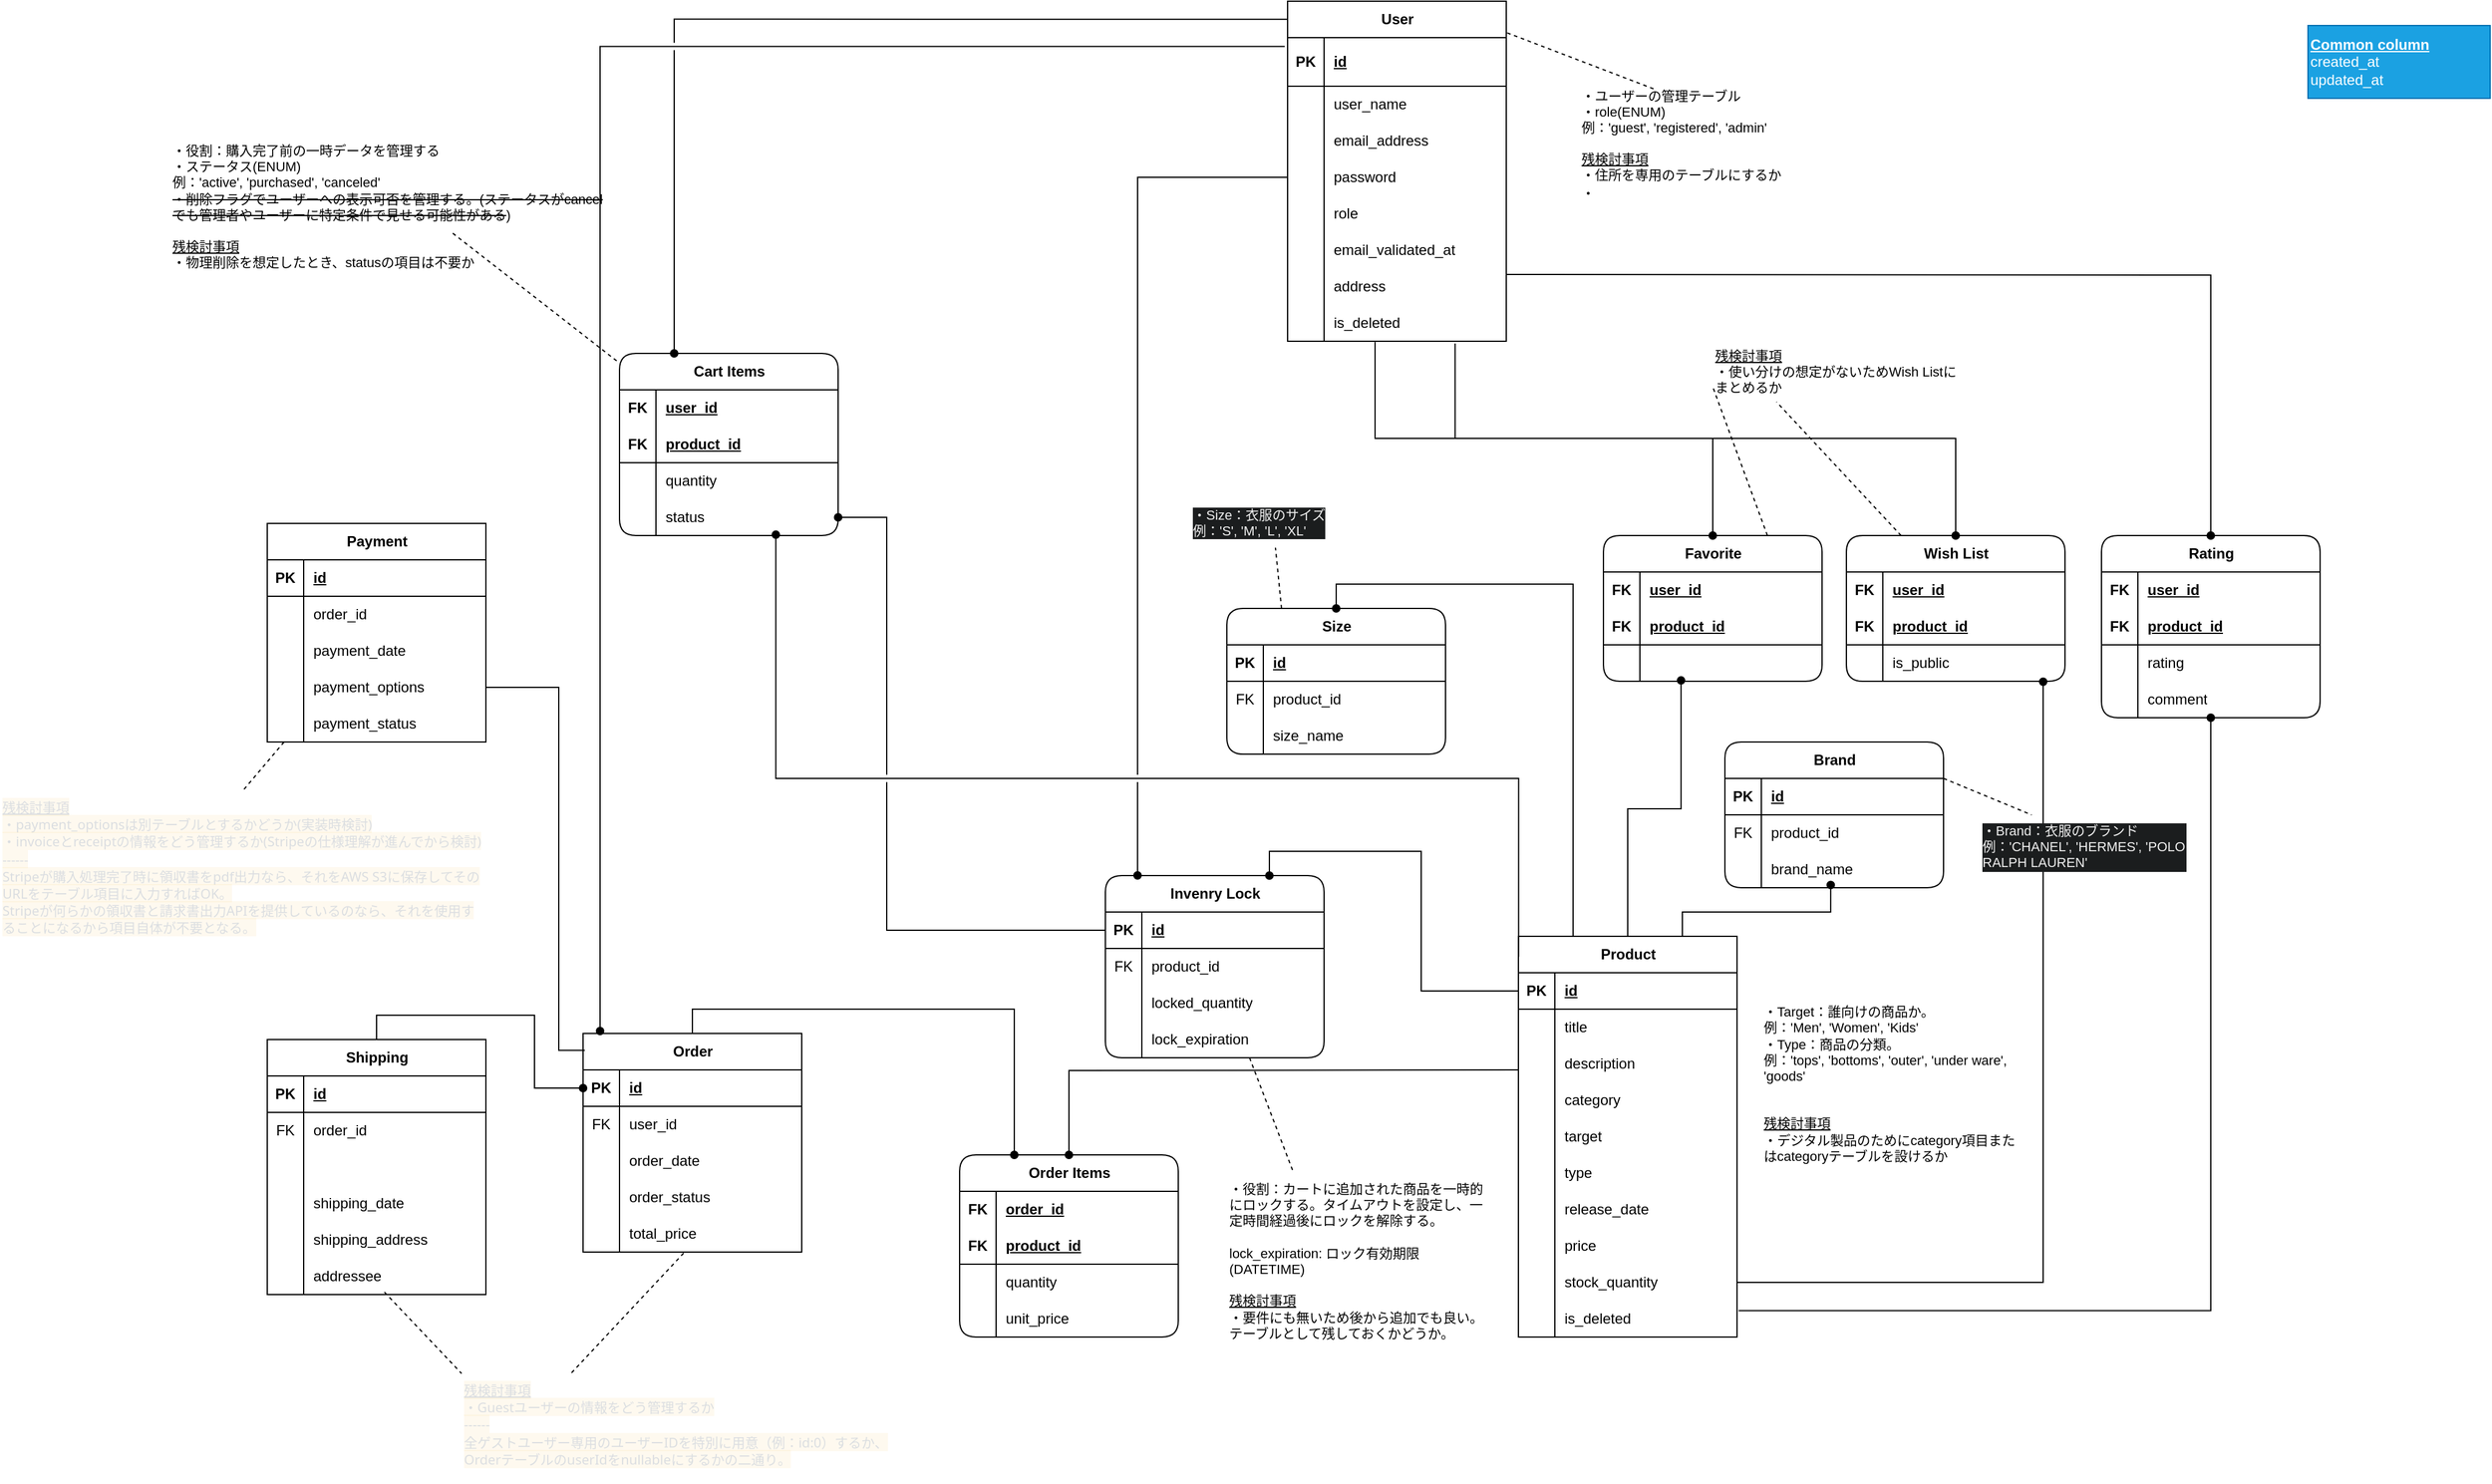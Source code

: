 <mxfile version="24.7.5">
  <diagram name="Page-1" id="7XRcinJzKFGWLMREIN5F">
    <mxGraphModel dx="1736" dy="1897" grid="1" gridSize="10" guides="1" tooltips="1" connect="1" arrows="1" fold="1" page="1" pageScale="1" pageWidth="850" pageHeight="1100" math="0" shadow="0">
      <root>
        <mxCell id="0" />
        <mxCell id="1" parent="0" />
        <mxCell id="dMWLEzJ8gONz_DqhwRwN-1" value="User" style="shape=table;startSize=30;container=1;collapsible=1;childLayout=tableLayout;fixedRows=1;rowLines=0;fontStyle=1;align=center;resizeLast=1;html=1;rounded=0;" vertex="1" parent="1">
          <mxGeometry x="290" y="-10" width="180" height="280" as="geometry" />
        </mxCell>
        <mxCell id="dMWLEzJ8gONz_DqhwRwN-2" value="" style="shape=tableRow;horizontal=0;startSize=0;swimlaneHead=0;swimlaneBody=0;fillColor=none;collapsible=0;dropTarget=0;points=[[0,0.5],[1,0.5]];portConstraint=eastwest;top=0;left=0;right=0;bottom=1;" vertex="1" parent="dMWLEzJ8gONz_DqhwRwN-1">
          <mxGeometry y="30" width="180" height="40" as="geometry" />
        </mxCell>
        <mxCell id="dMWLEzJ8gONz_DqhwRwN-3" value="PK" style="shape=partialRectangle;connectable=0;fillColor=none;top=0;left=0;bottom=0;right=0;fontStyle=1;overflow=hidden;whiteSpace=wrap;html=1;" vertex="1" parent="dMWLEzJ8gONz_DqhwRwN-2">
          <mxGeometry width="30" height="40" as="geometry">
            <mxRectangle width="30" height="40" as="alternateBounds" />
          </mxGeometry>
        </mxCell>
        <mxCell id="dMWLEzJ8gONz_DqhwRwN-4" value="id" style="shape=partialRectangle;connectable=0;fillColor=none;top=0;left=0;bottom=0;right=0;align=left;spacingLeft=6;fontStyle=5;overflow=hidden;whiteSpace=wrap;html=1;" vertex="1" parent="dMWLEzJ8gONz_DqhwRwN-2">
          <mxGeometry x="30" width="150" height="40" as="geometry">
            <mxRectangle width="150" height="40" as="alternateBounds" />
          </mxGeometry>
        </mxCell>
        <mxCell id="dMWLEzJ8gONz_DqhwRwN-5" value="" style="shape=tableRow;horizontal=0;startSize=0;swimlaneHead=0;swimlaneBody=0;fillColor=none;collapsible=0;dropTarget=0;points=[[0,0.5],[1,0.5]];portConstraint=eastwest;top=0;left=0;right=0;bottom=0;" vertex="1" parent="dMWLEzJ8gONz_DqhwRwN-1">
          <mxGeometry y="70" width="180" height="30" as="geometry" />
        </mxCell>
        <mxCell id="dMWLEzJ8gONz_DqhwRwN-6" value="" style="shape=partialRectangle;connectable=0;fillColor=none;top=0;left=0;bottom=0;right=0;editable=1;overflow=hidden;whiteSpace=wrap;html=1;" vertex="1" parent="dMWLEzJ8gONz_DqhwRwN-5">
          <mxGeometry width="30" height="30" as="geometry">
            <mxRectangle width="30" height="30" as="alternateBounds" />
          </mxGeometry>
        </mxCell>
        <mxCell id="dMWLEzJ8gONz_DqhwRwN-7" value="user_name" style="shape=partialRectangle;connectable=0;fillColor=none;top=0;left=0;bottom=0;right=0;align=left;spacingLeft=6;overflow=hidden;whiteSpace=wrap;html=1;" vertex="1" parent="dMWLEzJ8gONz_DqhwRwN-5">
          <mxGeometry x="30" width="150" height="30" as="geometry">
            <mxRectangle width="150" height="30" as="alternateBounds" />
          </mxGeometry>
        </mxCell>
        <mxCell id="dMWLEzJ8gONz_DqhwRwN-8" style="shape=tableRow;horizontal=0;startSize=0;swimlaneHead=0;swimlaneBody=0;fillColor=none;collapsible=0;dropTarget=0;points=[[0,0.5],[1,0.5]];portConstraint=eastwest;top=0;left=0;right=0;bottom=0;" vertex="1" parent="dMWLEzJ8gONz_DqhwRwN-1">
          <mxGeometry y="100" width="180" height="30" as="geometry" />
        </mxCell>
        <mxCell id="dMWLEzJ8gONz_DqhwRwN-9" style="shape=partialRectangle;connectable=0;fillColor=none;top=0;left=0;bottom=0;right=0;editable=1;overflow=hidden;whiteSpace=wrap;html=1;" vertex="1" parent="dMWLEzJ8gONz_DqhwRwN-8">
          <mxGeometry width="30" height="30" as="geometry">
            <mxRectangle width="30" height="30" as="alternateBounds" />
          </mxGeometry>
        </mxCell>
        <mxCell id="dMWLEzJ8gONz_DqhwRwN-10" value="email_address" style="shape=partialRectangle;connectable=0;fillColor=none;top=0;left=0;bottom=0;right=0;align=left;spacingLeft=6;overflow=hidden;whiteSpace=wrap;html=1;" vertex="1" parent="dMWLEzJ8gONz_DqhwRwN-8">
          <mxGeometry x="30" width="150" height="30" as="geometry">
            <mxRectangle width="150" height="30" as="alternateBounds" />
          </mxGeometry>
        </mxCell>
        <mxCell id="dMWLEzJ8gONz_DqhwRwN-11" style="shape=tableRow;horizontal=0;startSize=0;swimlaneHead=0;swimlaneBody=0;fillColor=none;collapsible=0;dropTarget=0;points=[[0,0.5],[1,0.5]];portConstraint=eastwest;top=0;left=0;right=0;bottom=0;" vertex="1" parent="dMWLEzJ8gONz_DqhwRwN-1">
          <mxGeometry y="130" width="180" height="30" as="geometry" />
        </mxCell>
        <mxCell id="dMWLEzJ8gONz_DqhwRwN-12" style="shape=partialRectangle;connectable=0;fillColor=none;top=0;left=0;bottom=0;right=0;editable=1;overflow=hidden;whiteSpace=wrap;html=1;" vertex="1" parent="dMWLEzJ8gONz_DqhwRwN-11">
          <mxGeometry width="30" height="30" as="geometry">
            <mxRectangle width="30" height="30" as="alternateBounds" />
          </mxGeometry>
        </mxCell>
        <mxCell id="dMWLEzJ8gONz_DqhwRwN-13" value="password" style="shape=partialRectangle;connectable=0;fillColor=none;top=0;left=0;bottom=0;right=0;align=left;spacingLeft=6;overflow=hidden;whiteSpace=wrap;html=1;" vertex="1" parent="dMWLEzJ8gONz_DqhwRwN-11">
          <mxGeometry x="30" width="150" height="30" as="geometry">
            <mxRectangle width="150" height="30" as="alternateBounds" />
          </mxGeometry>
        </mxCell>
        <mxCell id="dMWLEzJ8gONz_DqhwRwN-14" value="" style="shape=tableRow;horizontal=0;startSize=0;swimlaneHead=0;swimlaneBody=0;fillColor=none;collapsible=0;dropTarget=0;points=[[0,0.5],[1,0.5]];portConstraint=eastwest;top=0;left=0;right=0;bottom=0;" vertex="1" parent="dMWLEzJ8gONz_DqhwRwN-1">
          <mxGeometry y="160" width="180" height="30" as="geometry" />
        </mxCell>
        <mxCell id="dMWLEzJ8gONz_DqhwRwN-15" value="" style="shape=partialRectangle;connectable=0;fillColor=none;top=0;left=0;bottom=0;right=0;editable=1;overflow=hidden;whiteSpace=wrap;html=1;" vertex="1" parent="dMWLEzJ8gONz_DqhwRwN-14">
          <mxGeometry width="30" height="30" as="geometry">
            <mxRectangle width="30" height="30" as="alternateBounds" />
          </mxGeometry>
        </mxCell>
        <mxCell id="dMWLEzJ8gONz_DqhwRwN-16" value="role" style="shape=partialRectangle;connectable=0;fillColor=none;top=0;left=0;bottom=0;right=0;align=left;spacingLeft=6;overflow=hidden;whiteSpace=wrap;html=1;" vertex="1" parent="dMWLEzJ8gONz_DqhwRwN-14">
          <mxGeometry x="30" width="150" height="30" as="geometry">
            <mxRectangle width="150" height="30" as="alternateBounds" />
          </mxGeometry>
        </mxCell>
        <mxCell id="dMWLEzJ8gONz_DqhwRwN-592" style="shape=tableRow;horizontal=0;startSize=0;swimlaneHead=0;swimlaneBody=0;fillColor=none;collapsible=0;dropTarget=0;points=[[0,0.5],[1,0.5]];portConstraint=eastwest;top=0;left=0;right=0;bottom=0;" vertex="1" parent="dMWLEzJ8gONz_DqhwRwN-1">
          <mxGeometry y="190" width="180" height="30" as="geometry" />
        </mxCell>
        <mxCell id="dMWLEzJ8gONz_DqhwRwN-593" style="shape=partialRectangle;connectable=0;fillColor=none;top=0;left=0;bottom=0;right=0;editable=1;overflow=hidden;whiteSpace=wrap;html=1;" vertex="1" parent="dMWLEzJ8gONz_DqhwRwN-592">
          <mxGeometry width="30" height="30" as="geometry">
            <mxRectangle width="30" height="30" as="alternateBounds" />
          </mxGeometry>
        </mxCell>
        <mxCell id="dMWLEzJ8gONz_DqhwRwN-594" value="email_validated_at" style="shape=partialRectangle;connectable=0;fillColor=none;top=0;left=0;bottom=0;right=0;align=left;spacingLeft=6;overflow=hidden;whiteSpace=wrap;html=1;" vertex="1" parent="dMWLEzJ8gONz_DqhwRwN-592">
          <mxGeometry x="30" width="150" height="30" as="geometry">
            <mxRectangle width="150" height="30" as="alternateBounds" />
          </mxGeometry>
        </mxCell>
        <mxCell id="dMWLEzJ8gONz_DqhwRwN-445" style="shape=tableRow;horizontal=0;startSize=0;swimlaneHead=0;swimlaneBody=0;fillColor=none;collapsible=0;dropTarget=0;points=[[0,0.5],[1,0.5]];portConstraint=eastwest;top=0;left=0;right=0;bottom=0;" vertex="1" parent="dMWLEzJ8gONz_DqhwRwN-1">
          <mxGeometry y="220" width="180" height="30" as="geometry" />
        </mxCell>
        <mxCell id="dMWLEzJ8gONz_DqhwRwN-446" style="shape=partialRectangle;connectable=0;fillColor=none;top=0;left=0;bottom=0;right=0;editable=1;overflow=hidden;whiteSpace=wrap;html=1;" vertex="1" parent="dMWLEzJ8gONz_DqhwRwN-445">
          <mxGeometry width="30" height="30" as="geometry">
            <mxRectangle width="30" height="30" as="alternateBounds" />
          </mxGeometry>
        </mxCell>
        <mxCell id="dMWLEzJ8gONz_DqhwRwN-447" value="address" style="shape=partialRectangle;connectable=0;fillColor=none;top=0;left=0;bottom=0;right=0;align=left;spacingLeft=6;overflow=hidden;whiteSpace=wrap;html=1;" vertex="1" parent="dMWLEzJ8gONz_DqhwRwN-445">
          <mxGeometry x="30" width="150" height="30" as="geometry">
            <mxRectangle width="150" height="30" as="alternateBounds" />
          </mxGeometry>
        </mxCell>
        <mxCell id="dMWLEzJ8gONz_DqhwRwN-407" style="shape=tableRow;horizontal=0;startSize=0;swimlaneHead=0;swimlaneBody=0;fillColor=none;collapsible=0;dropTarget=0;points=[[0,0.5],[1,0.5]];portConstraint=eastwest;top=0;left=0;right=0;bottom=0;" vertex="1" parent="dMWLEzJ8gONz_DqhwRwN-1">
          <mxGeometry y="250" width="180" height="30" as="geometry" />
        </mxCell>
        <mxCell id="dMWLEzJ8gONz_DqhwRwN-408" style="shape=partialRectangle;connectable=0;fillColor=none;top=0;left=0;bottom=0;right=0;editable=1;overflow=hidden;whiteSpace=wrap;html=1;" vertex="1" parent="dMWLEzJ8gONz_DqhwRwN-407">
          <mxGeometry width="30" height="30" as="geometry">
            <mxRectangle width="30" height="30" as="alternateBounds" />
          </mxGeometry>
        </mxCell>
        <mxCell id="dMWLEzJ8gONz_DqhwRwN-409" value="is_deleted" style="shape=partialRectangle;connectable=0;fillColor=none;top=0;left=0;bottom=0;right=0;align=left;spacingLeft=6;overflow=hidden;whiteSpace=wrap;html=1;" vertex="1" parent="dMWLEzJ8gONz_DqhwRwN-407">
          <mxGeometry x="30" width="150" height="30" as="geometry">
            <mxRectangle width="150" height="30" as="alternateBounds" />
          </mxGeometry>
        </mxCell>
        <mxCell id="dMWLEzJ8gONz_DqhwRwN-41" value="&lt;div style=&quot;font-size: 12px;&quot;&gt;&lt;b style=&quot;&quot;&gt;&lt;u style=&quot;&quot;&gt;&lt;font style=&quot;font-size: 12px;&quot;&gt;Common column&lt;/font&gt;&lt;/u&gt;&lt;/b&gt;&lt;/div&gt;&lt;div style=&quot;font-size: 12px;&quot;&gt;&lt;font style=&quot;font-size: 12px;&quot;&gt;created_at&lt;br&gt;updated_at&lt;/font&gt;&lt;br&gt;&lt;/div&gt;" style="text;html=1;align=left;verticalAlign=middle;whiteSpace=wrap;rounded=0;fontSize=9;fillColor=#1ba1e2;fontColor=#ffffff;strokeColor=#006EAF;" vertex="1" parent="1">
          <mxGeometry x="1130" y="10" width="150" height="60" as="geometry" />
        </mxCell>
        <mxCell id="dMWLEzJ8gONz_DqhwRwN-104" value="Product" style="shape=table;startSize=30;container=1;collapsible=1;childLayout=tableLayout;fixedRows=1;rowLines=0;fontStyle=1;align=center;resizeLast=1;html=1;rounded=0;" vertex="1" parent="1">
          <mxGeometry x="480" y="760" width="180" height="330" as="geometry" />
        </mxCell>
        <mxCell id="dMWLEzJ8gONz_DqhwRwN-105" value="" style="shape=tableRow;horizontal=0;startSize=0;swimlaneHead=0;swimlaneBody=0;fillColor=none;collapsible=0;dropTarget=0;points=[[0,0.5],[1,0.5]];portConstraint=eastwest;top=0;left=0;right=0;bottom=1;" vertex="1" parent="dMWLEzJ8gONz_DqhwRwN-104">
          <mxGeometry y="30" width="180" height="30" as="geometry" />
        </mxCell>
        <mxCell id="dMWLEzJ8gONz_DqhwRwN-106" value="PK" style="shape=partialRectangle;connectable=0;fillColor=none;top=0;left=0;bottom=0;right=0;fontStyle=1;overflow=hidden;whiteSpace=wrap;html=1;" vertex="1" parent="dMWLEzJ8gONz_DqhwRwN-105">
          <mxGeometry width="30" height="30" as="geometry">
            <mxRectangle width="30" height="30" as="alternateBounds" />
          </mxGeometry>
        </mxCell>
        <mxCell id="dMWLEzJ8gONz_DqhwRwN-107" value="id" style="shape=partialRectangle;connectable=0;fillColor=none;top=0;left=0;bottom=0;right=0;align=left;spacingLeft=6;fontStyle=5;overflow=hidden;whiteSpace=wrap;html=1;" vertex="1" parent="dMWLEzJ8gONz_DqhwRwN-105">
          <mxGeometry x="30" width="150" height="30" as="geometry">
            <mxRectangle width="150" height="30" as="alternateBounds" />
          </mxGeometry>
        </mxCell>
        <mxCell id="dMWLEzJ8gONz_DqhwRwN-120" style="shape=tableRow;horizontal=0;startSize=0;swimlaneHead=0;swimlaneBody=0;fillColor=none;collapsible=0;dropTarget=0;points=[[0,0.5],[1,0.5]];portConstraint=eastwest;top=0;left=0;right=0;bottom=0;" vertex="1" parent="dMWLEzJ8gONz_DqhwRwN-104">
          <mxGeometry y="60" width="180" height="30" as="geometry" />
        </mxCell>
        <mxCell id="dMWLEzJ8gONz_DqhwRwN-121" style="shape=partialRectangle;connectable=0;fillColor=none;top=0;left=0;bottom=0;right=0;editable=1;overflow=hidden;whiteSpace=wrap;html=1;" vertex="1" parent="dMWLEzJ8gONz_DqhwRwN-120">
          <mxGeometry width="30" height="30" as="geometry">
            <mxRectangle width="30" height="30" as="alternateBounds" />
          </mxGeometry>
        </mxCell>
        <mxCell id="dMWLEzJ8gONz_DqhwRwN-122" value="title" style="shape=partialRectangle;connectable=0;fillColor=none;top=0;left=0;bottom=0;right=0;align=left;spacingLeft=6;overflow=hidden;whiteSpace=wrap;html=1;" vertex="1" parent="dMWLEzJ8gONz_DqhwRwN-120">
          <mxGeometry x="30" width="150" height="30" as="geometry">
            <mxRectangle width="150" height="30" as="alternateBounds" />
          </mxGeometry>
        </mxCell>
        <mxCell id="dMWLEzJ8gONz_DqhwRwN-200" style="shape=tableRow;horizontal=0;startSize=0;swimlaneHead=0;swimlaneBody=0;fillColor=none;collapsible=0;dropTarget=0;points=[[0,0.5],[1,0.5]];portConstraint=eastwest;top=0;left=0;right=0;bottom=0;" vertex="1" parent="dMWLEzJ8gONz_DqhwRwN-104">
          <mxGeometry y="90" width="180" height="30" as="geometry" />
        </mxCell>
        <mxCell id="dMWLEzJ8gONz_DqhwRwN-201" style="shape=partialRectangle;connectable=0;fillColor=none;top=0;left=0;bottom=0;right=0;editable=1;overflow=hidden;whiteSpace=wrap;html=1;" vertex="1" parent="dMWLEzJ8gONz_DqhwRwN-200">
          <mxGeometry width="30" height="30" as="geometry">
            <mxRectangle width="30" height="30" as="alternateBounds" />
          </mxGeometry>
        </mxCell>
        <mxCell id="dMWLEzJ8gONz_DqhwRwN-202" value="description" style="shape=partialRectangle;connectable=0;fillColor=none;top=0;left=0;bottom=0;right=0;align=left;spacingLeft=6;overflow=hidden;whiteSpace=wrap;html=1;" vertex="1" parent="dMWLEzJ8gONz_DqhwRwN-200">
          <mxGeometry x="30" width="150" height="30" as="geometry">
            <mxRectangle width="150" height="30" as="alternateBounds" />
          </mxGeometry>
        </mxCell>
        <mxCell id="dMWLEzJ8gONz_DqhwRwN-108" value="" style="shape=tableRow;horizontal=0;startSize=0;swimlaneHead=0;swimlaneBody=0;fillColor=none;collapsible=0;dropTarget=0;points=[[0,0.5],[1,0.5]];portConstraint=eastwest;top=0;left=0;right=0;bottom=0;" vertex="1" parent="dMWLEzJ8gONz_DqhwRwN-104">
          <mxGeometry y="120" width="180" height="30" as="geometry" />
        </mxCell>
        <mxCell id="dMWLEzJ8gONz_DqhwRwN-109" value="" style="shape=partialRectangle;connectable=0;fillColor=none;top=0;left=0;bottom=0;right=0;editable=1;overflow=hidden;whiteSpace=wrap;html=1;" vertex="1" parent="dMWLEzJ8gONz_DqhwRwN-108">
          <mxGeometry width="30" height="30" as="geometry">
            <mxRectangle width="30" height="30" as="alternateBounds" />
          </mxGeometry>
        </mxCell>
        <mxCell id="dMWLEzJ8gONz_DqhwRwN-110" value="category" style="shape=partialRectangle;connectable=0;fillColor=none;top=0;left=0;bottom=0;right=0;align=left;spacingLeft=6;overflow=hidden;whiteSpace=wrap;html=1;" vertex="1" parent="dMWLEzJ8gONz_DqhwRwN-108">
          <mxGeometry x="30" width="150" height="30" as="geometry">
            <mxRectangle width="150" height="30" as="alternateBounds" />
          </mxGeometry>
        </mxCell>
        <mxCell id="dMWLEzJ8gONz_DqhwRwN-585" style="shape=tableRow;horizontal=0;startSize=0;swimlaneHead=0;swimlaneBody=0;fillColor=none;collapsible=0;dropTarget=0;points=[[0,0.5],[1,0.5]];portConstraint=eastwest;top=0;left=0;right=0;bottom=0;" vertex="1" parent="dMWLEzJ8gONz_DqhwRwN-104">
          <mxGeometry y="150" width="180" height="30" as="geometry" />
        </mxCell>
        <mxCell id="dMWLEzJ8gONz_DqhwRwN-586" style="shape=partialRectangle;connectable=0;fillColor=none;top=0;left=0;bottom=0;right=0;editable=1;overflow=hidden;whiteSpace=wrap;html=1;" vertex="1" parent="dMWLEzJ8gONz_DqhwRwN-585">
          <mxGeometry width="30" height="30" as="geometry">
            <mxRectangle width="30" height="30" as="alternateBounds" />
          </mxGeometry>
        </mxCell>
        <mxCell id="dMWLEzJ8gONz_DqhwRwN-587" value="target" style="shape=partialRectangle;connectable=0;fillColor=none;top=0;left=0;bottom=0;right=0;align=left;spacingLeft=6;overflow=hidden;whiteSpace=wrap;html=1;" vertex="1" parent="dMWLEzJ8gONz_DqhwRwN-585">
          <mxGeometry x="30" width="150" height="30" as="geometry">
            <mxRectangle width="150" height="30" as="alternateBounds" />
          </mxGeometry>
        </mxCell>
        <mxCell id="dMWLEzJ8gONz_DqhwRwN-582" style="shape=tableRow;horizontal=0;startSize=0;swimlaneHead=0;swimlaneBody=0;fillColor=none;collapsible=0;dropTarget=0;points=[[0,0.5],[1,0.5]];portConstraint=eastwest;top=0;left=0;right=0;bottom=0;" vertex="1" parent="dMWLEzJ8gONz_DqhwRwN-104">
          <mxGeometry y="180" width="180" height="30" as="geometry" />
        </mxCell>
        <mxCell id="dMWLEzJ8gONz_DqhwRwN-583" style="shape=partialRectangle;connectable=0;fillColor=none;top=0;left=0;bottom=0;right=0;editable=1;overflow=hidden;whiteSpace=wrap;html=1;" vertex="1" parent="dMWLEzJ8gONz_DqhwRwN-582">
          <mxGeometry width="30" height="30" as="geometry">
            <mxRectangle width="30" height="30" as="alternateBounds" />
          </mxGeometry>
        </mxCell>
        <mxCell id="dMWLEzJ8gONz_DqhwRwN-584" value="type" style="shape=partialRectangle;connectable=0;fillColor=none;top=0;left=0;bottom=0;right=0;align=left;spacingLeft=6;overflow=hidden;whiteSpace=wrap;html=1;" vertex="1" parent="dMWLEzJ8gONz_DqhwRwN-582">
          <mxGeometry x="30" width="150" height="30" as="geometry">
            <mxRectangle width="150" height="30" as="alternateBounds" />
          </mxGeometry>
        </mxCell>
        <mxCell id="dMWLEzJ8gONz_DqhwRwN-111" style="shape=tableRow;horizontal=0;startSize=0;swimlaneHead=0;swimlaneBody=0;fillColor=none;collapsible=0;dropTarget=0;points=[[0,0.5],[1,0.5]];portConstraint=eastwest;top=0;left=0;right=0;bottom=0;" vertex="1" parent="dMWLEzJ8gONz_DqhwRwN-104">
          <mxGeometry y="210" width="180" height="30" as="geometry" />
        </mxCell>
        <mxCell id="dMWLEzJ8gONz_DqhwRwN-112" style="shape=partialRectangle;connectable=0;fillColor=none;top=0;left=0;bottom=0;right=0;editable=1;overflow=hidden;whiteSpace=wrap;html=1;" vertex="1" parent="dMWLEzJ8gONz_DqhwRwN-111">
          <mxGeometry width="30" height="30" as="geometry">
            <mxRectangle width="30" height="30" as="alternateBounds" />
          </mxGeometry>
        </mxCell>
        <mxCell id="dMWLEzJ8gONz_DqhwRwN-113" value="release_date" style="shape=partialRectangle;connectable=0;fillColor=none;top=0;left=0;bottom=0;right=0;align=left;spacingLeft=6;overflow=hidden;whiteSpace=wrap;html=1;" vertex="1" parent="dMWLEzJ8gONz_DqhwRwN-111">
          <mxGeometry x="30" width="150" height="30" as="geometry">
            <mxRectangle width="150" height="30" as="alternateBounds" />
          </mxGeometry>
        </mxCell>
        <mxCell id="dMWLEzJ8gONz_DqhwRwN-135" style="shape=tableRow;horizontal=0;startSize=0;swimlaneHead=0;swimlaneBody=0;fillColor=none;collapsible=0;dropTarget=0;points=[[0,0.5],[1,0.5]];portConstraint=eastwest;top=0;left=0;right=0;bottom=0;" vertex="1" parent="dMWLEzJ8gONz_DqhwRwN-104">
          <mxGeometry y="240" width="180" height="30" as="geometry" />
        </mxCell>
        <mxCell id="dMWLEzJ8gONz_DqhwRwN-136" style="shape=partialRectangle;connectable=0;fillColor=none;top=0;left=0;bottom=0;right=0;editable=1;overflow=hidden;whiteSpace=wrap;html=1;" vertex="1" parent="dMWLEzJ8gONz_DqhwRwN-135">
          <mxGeometry width="30" height="30" as="geometry">
            <mxRectangle width="30" height="30" as="alternateBounds" />
          </mxGeometry>
        </mxCell>
        <mxCell id="dMWLEzJ8gONz_DqhwRwN-137" value="price" style="shape=partialRectangle;connectable=0;fillColor=none;top=0;left=0;bottom=0;right=0;align=left;spacingLeft=6;overflow=hidden;whiteSpace=wrap;html=1;" vertex="1" parent="dMWLEzJ8gONz_DqhwRwN-135">
          <mxGeometry x="30" width="150" height="30" as="geometry">
            <mxRectangle width="150" height="30" as="alternateBounds" />
          </mxGeometry>
        </mxCell>
        <mxCell id="dMWLEzJ8gONz_DqhwRwN-197" style="shape=tableRow;horizontal=0;startSize=0;swimlaneHead=0;swimlaneBody=0;fillColor=none;collapsible=0;dropTarget=0;points=[[0,0.5],[1,0.5]];portConstraint=eastwest;top=0;left=0;right=0;bottom=0;" vertex="1" parent="dMWLEzJ8gONz_DqhwRwN-104">
          <mxGeometry y="270" width="180" height="30" as="geometry" />
        </mxCell>
        <mxCell id="dMWLEzJ8gONz_DqhwRwN-198" style="shape=partialRectangle;connectable=0;fillColor=none;top=0;left=0;bottom=0;right=0;editable=1;overflow=hidden;whiteSpace=wrap;html=1;" vertex="1" parent="dMWLEzJ8gONz_DqhwRwN-197">
          <mxGeometry width="30" height="30" as="geometry">
            <mxRectangle width="30" height="30" as="alternateBounds" />
          </mxGeometry>
        </mxCell>
        <mxCell id="dMWLEzJ8gONz_DqhwRwN-199" value="stock_quantity" style="shape=partialRectangle;connectable=0;fillColor=none;top=0;left=0;bottom=0;right=0;align=left;spacingLeft=6;overflow=hidden;whiteSpace=wrap;html=1;" vertex="1" parent="dMWLEzJ8gONz_DqhwRwN-197">
          <mxGeometry x="30" width="150" height="30" as="geometry">
            <mxRectangle width="150" height="30" as="alternateBounds" />
          </mxGeometry>
        </mxCell>
        <mxCell id="dMWLEzJ8gONz_DqhwRwN-411" style="shape=tableRow;horizontal=0;startSize=0;swimlaneHead=0;swimlaneBody=0;fillColor=none;collapsible=0;dropTarget=0;points=[[0,0.5],[1,0.5]];portConstraint=eastwest;top=0;left=0;right=0;bottom=0;" vertex="1" parent="dMWLEzJ8gONz_DqhwRwN-104">
          <mxGeometry y="300" width="180" height="30" as="geometry" />
        </mxCell>
        <mxCell id="dMWLEzJ8gONz_DqhwRwN-412" style="shape=partialRectangle;connectable=0;fillColor=none;top=0;left=0;bottom=0;right=0;editable=1;overflow=hidden;whiteSpace=wrap;html=1;" vertex="1" parent="dMWLEzJ8gONz_DqhwRwN-411">
          <mxGeometry width="30" height="30" as="geometry">
            <mxRectangle width="30" height="30" as="alternateBounds" />
          </mxGeometry>
        </mxCell>
        <mxCell id="dMWLEzJ8gONz_DqhwRwN-413" value="is_deleted" style="shape=partialRectangle;connectable=0;fillColor=none;top=0;left=0;bottom=0;right=0;align=left;spacingLeft=6;overflow=hidden;whiteSpace=wrap;html=1;" vertex="1" parent="dMWLEzJ8gONz_DqhwRwN-411">
          <mxGeometry x="30" width="150" height="30" as="geometry">
            <mxRectangle width="150" height="30" as="alternateBounds" />
          </mxGeometry>
        </mxCell>
        <mxCell id="dMWLEzJ8gONz_DqhwRwN-162" value="Order" style="shape=table;startSize=30;container=1;collapsible=1;childLayout=tableLayout;fixedRows=1;rowLines=0;fontStyle=1;align=center;resizeLast=1;html=1;rounded=0;" vertex="1" parent="1">
          <mxGeometry x="-290" y="840" width="180" height="180" as="geometry" />
        </mxCell>
        <mxCell id="dMWLEzJ8gONz_DqhwRwN-163" value="" style="shape=tableRow;horizontal=0;startSize=0;swimlaneHead=0;swimlaneBody=0;fillColor=none;collapsible=0;dropTarget=0;points=[[0,0.5],[1,0.5]];portConstraint=eastwest;top=0;left=0;right=0;bottom=1;" vertex="1" parent="dMWLEzJ8gONz_DqhwRwN-162">
          <mxGeometry y="30" width="180" height="30" as="geometry" />
        </mxCell>
        <mxCell id="dMWLEzJ8gONz_DqhwRwN-164" value="PK" style="shape=partialRectangle;connectable=0;fillColor=none;top=0;left=0;bottom=0;right=0;fontStyle=1;overflow=hidden;whiteSpace=wrap;html=1;" vertex="1" parent="dMWLEzJ8gONz_DqhwRwN-163">
          <mxGeometry width="30" height="30" as="geometry">
            <mxRectangle width="30" height="30" as="alternateBounds" />
          </mxGeometry>
        </mxCell>
        <mxCell id="dMWLEzJ8gONz_DqhwRwN-165" value="id" style="shape=partialRectangle;connectable=0;fillColor=none;top=0;left=0;bottom=0;right=0;align=left;spacingLeft=6;fontStyle=5;overflow=hidden;whiteSpace=wrap;html=1;" vertex="1" parent="dMWLEzJ8gONz_DqhwRwN-163">
          <mxGeometry x="30" width="150" height="30" as="geometry">
            <mxRectangle width="150" height="30" as="alternateBounds" />
          </mxGeometry>
        </mxCell>
        <mxCell id="dMWLEzJ8gONz_DqhwRwN-191" style="shape=tableRow;horizontal=0;startSize=0;swimlaneHead=0;swimlaneBody=0;fillColor=none;collapsible=0;dropTarget=0;points=[[0,0.5],[1,0.5]];portConstraint=eastwest;top=0;left=0;right=0;bottom=0;" vertex="1" parent="dMWLEzJ8gONz_DqhwRwN-162">
          <mxGeometry y="60" width="180" height="30" as="geometry" />
        </mxCell>
        <mxCell id="dMWLEzJ8gONz_DqhwRwN-192" value="FK" style="shape=partialRectangle;connectable=0;fillColor=none;top=0;left=0;bottom=0;right=0;editable=1;overflow=hidden;whiteSpace=wrap;html=1;" vertex="1" parent="dMWLEzJ8gONz_DqhwRwN-191">
          <mxGeometry width="30" height="30" as="geometry">
            <mxRectangle width="30" height="30" as="alternateBounds" />
          </mxGeometry>
        </mxCell>
        <mxCell id="dMWLEzJ8gONz_DqhwRwN-193" value="user_id" style="shape=partialRectangle;connectable=0;fillColor=none;top=0;left=0;bottom=0;right=0;align=left;spacingLeft=6;overflow=hidden;whiteSpace=wrap;html=1;" vertex="1" parent="dMWLEzJ8gONz_DqhwRwN-191">
          <mxGeometry x="30" width="150" height="30" as="geometry">
            <mxRectangle width="150" height="30" as="alternateBounds" />
          </mxGeometry>
        </mxCell>
        <mxCell id="dMWLEzJ8gONz_DqhwRwN-166" style="shape=tableRow;horizontal=0;startSize=0;swimlaneHead=0;swimlaneBody=0;fillColor=none;collapsible=0;dropTarget=0;points=[[0,0.5],[1,0.5]];portConstraint=eastwest;top=0;left=0;right=0;bottom=0;" vertex="1" parent="dMWLEzJ8gONz_DqhwRwN-162">
          <mxGeometry y="90" width="180" height="30" as="geometry" />
        </mxCell>
        <mxCell id="dMWLEzJ8gONz_DqhwRwN-167" style="shape=partialRectangle;connectable=0;fillColor=none;top=0;left=0;bottom=0;right=0;editable=1;overflow=hidden;whiteSpace=wrap;html=1;" vertex="1" parent="dMWLEzJ8gONz_DqhwRwN-166">
          <mxGeometry width="30" height="30" as="geometry">
            <mxRectangle width="30" height="30" as="alternateBounds" />
          </mxGeometry>
        </mxCell>
        <mxCell id="dMWLEzJ8gONz_DqhwRwN-168" value="order_date" style="shape=partialRectangle;connectable=0;fillColor=none;top=0;left=0;bottom=0;right=0;align=left;spacingLeft=6;overflow=hidden;whiteSpace=wrap;html=1;" vertex="1" parent="dMWLEzJ8gONz_DqhwRwN-166">
          <mxGeometry x="30" width="150" height="30" as="geometry">
            <mxRectangle width="150" height="30" as="alternateBounds" />
          </mxGeometry>
        </mxCell>
        <mxCell id="dMWLEzJ8gONz_DqhwRwN-169" style="shape=tableRow;horizontal=0;startSize=0;swimlaneHead=0;swimlaneBody=0;fillColor=none;collapsible=0;dropTarget=0;points=[[0,0.5],[1,0.5]];portConstraint=eastwest;top=0;left=0;right=0;bottom=0;" vertex="1" parent="dMWLEzJ8gONz_DqhwRwN-162">
          <mxGeometry y="120" width="180" height="30" as="geometry" />
        </mxCell>
        <mxCell id="dMWLEzJ8gONz_DqhwRwN-170" style="shape=partialRectangle;connectable=0;fillColor=none;top=0;left=0;bottom=0;right=0;editable=1;overflow=hidden;whiteSpace=wrap;html=1;" vertex="1" parent="dMWLEzJ8gONz_DqhwRwN-169">
          <mxGeometry width="30" height="30" as="geometry">
            <mxRectangle width="30" height="30" as="alternateBounds" />
          </mxGeometry>
        </mxCell>
        <mxCell id="dMWLEzJ8gONz_DqhwRwN-171" value="order_status" style="shape=partialRectangle;connectable=0;fillColor=none;top=0;left=0;bottom=0;right=0;align=left;spacingLeft=6;overflow=hidden;whiteSpace=wrap;html=1;" vertex="1" parent="dMWLEzJ8gONz_DqhwRwN-169">
          <mxGeometry x="30" width="150" height="30" as="geometry">
            <mxRectangle width="150" height="30" as="alternateBounds" />
          </mxGeometry>
        </mxCell>
        <mxCell id="dMWLEzJ8gONz_DqhwRwN-172" value="" style="shape=tableRow;horizontal=0;startSize=0;swimlaneHead=0;swimlaneBody=0;fillColor=none;collapsible=0;dropTarget=0;points=[[0,0.5],[1,0.5]];portConstraint=eastwest;top=0;left=0;right=0;bottom=0;" vertex="1" parent="dMWLEzJ8gONz_DqhwRwN-162">
          <mxGeometry y="150" width="180" height="30" as="geometry" />
        </mxCell>
        <mxCell id="dMWLEzJ8gONz_DqhwRwN-173" value="" style="shape=partialRectangle;connectable=0;fillColor=none;top=0;left=0;bottom=0;right=0;editable=1;overflow=hidden;whiteSpace=wrap;html=1;" vertex="1" parent="dMWLEzJ8gONz_DqhwRwN-172">
          <mxGeometry width="30" height="30" as="geometry">
            <mxRectangle width="30" height="30" as="alternateBounds" />
          </mxGeometry>
        </mxCell>
        <mxCell id="dMWLEzJ8gONz_DqhwRwN-174" value="total_price" style="shape=partialRectangle;connectable=0;fillColor=none;top=0;left=0;bottom=0;right=0;align=left;spacingLeft=6;overflow=hidden;whiteSpace=wrap;html=1;" vertex="1" parent="dMWLEzJ8gONz_DqhwRwN-172">
          <mxGeometry x="30" width="150" height="30" as="geometry">
            <mxRectangle width="150" height="30" as="alternateBounds" />
          </mxGeometry>
        </mxCell>
        <mxCell id="dMWLEzJ8gONz_DqhwRwN-203" value="Order Items" style="shape=table;startSize=30;container=1;collapsible=1;childLayout=tableLayout;fixedRows=1;rowLines=0;fontStyle=1;align=center;resizeLast=1;html=1;rounded=1;" vertex="1" parent="1">
          <mxGeometry x="20" y="940" width="180" height="150" as="geometry" />
        </mxCell>
        <mxCell id="dMWLEzJ8gONz_DqhwRwN-204" value="" style="shape=tableRow;horizontal=0;startSize=0;swimlaneHead=0;swimlaneBody=0;fillColor=none;collapsible=0;dropTarget=0;points=[[0,0.5],[1,0.5]];portConstraint=eastwest;top=0;left=0;right=0;bottom=0;flipH=0;dashed=1;dashPattern=1 4;strokeColor=default;swimlaneLine=0;" vertex="1" parent="dMWLEzJ8gONz_DqhwRwN-203">
          <mxGeometry y="30" width="180" height="30" as="geometry" />
        </mxCell>
        <mxCell id="dMWLEzJ8gONz_DqhwRwN-205" value="FK" style="shape=partialRectangle;connectable=0;fillColor=none;top=0;left=0;bottom=0;right=0;fontStyle=1;overflow=hidden;whiteSpace=wrap;html=1;" vertex="1" parent="dMWLEzJ8gONz_DqhwRwN-204">
          <mxGeometry width="30" height="30" as="geometry">
            <mxRectangle width="30" height="30" as="alternateBounds" />
          </mxGeometry>
        </mxCell>
        <mxCell id="dMWLEzJ8gONz_DqhwRwN-206" value="order_id" style="shape=partialRectangle;connectable=0;fillColor=none;top=0;left=0;bottom=0;right=0;align=left;spacingLeft=6;fontStyle=5;overflow=hidden;whiteSpace=wrap;html=1;" vertex="1" parent="dMWLEzJ8gONz_DqhwRwN-204">
          <mxGeometry x="30" width="150" height="30" as="geometry">
            <mxRectangle width="150" height="30" as="alternateBounds" />
          </mxGeometry>
        </mxCell>
        <mxCell id="dMWLEzJ8gONz_DqhwRwN-223" style="shape=tableRow;horizontal=0;startSize=0;swimlaneHead=0;swimlaneBody=0;fillColor=none;collapsible=0;dropTarget=0;points=[[0,0.5],[1,0.5]];portConstraint=eastwest;top=0;left=0;right=0;bottom=1;" vertex="1" parent="dMWLEzJ8gONz_DqhwRwN-203">
          <mxGeometry y="60" width="180" height="30" as="geometry" />
        </mxCell>
        <mxCell id="dMWLEzJ8gONz_DqhwRwN-224" value="FK" style="shape=partialRectangle;connectable=0;fillColor=none;top=0;left=0;bottom=0;right=0;fontStyle=1;overflow=hidden;whiteSpace=wrap;html=1;" vertex="1" parent="dMWLEzJ8gONz_DqhwRwN-223">
          <mxGeometry width="30" height="30" as="geometry">
            <mxRectangle width="30" height="30" as="alternateBounds" />
          </mxGeometry>
        </mxCell>
        <mxCell id="dMWLEzJ8gONz_DqhwRwN-225" value="product_id" style="shape=partialRectangle;connectable=0;fillColor=none;top=0;left=0;bottom=0;right=0;align=left;spacingLeft=6;fontStyle=5;overflow=hidden;whiteSpace=wrap;html=1;" vertex="1" parent="dMWLEzJ8gONz_DqhwRwN-223">
          <mxGeometry x="30" width="150" height="30" as="geometry">
            <mxRectangle width="150" height="30" as="alternateBounds" />
          </mxGeometry>
        </mxCell>
        <mxCell id="dMWLEzJ8gONz_DqhwRwN-213" style="shape=tableRow;horizontal=0;startSize=0;swimlaneHead=0;swimlaneBody=0;fillColor=none;collapsible=0;dropTarget=0;points=[[0,0.5],[1,0.5]];portConstraint=eastwest;top=0;left=0;right=0;bottom=0;" vertex="1" parent="dMWLEzJ8gONz_DqhwRwN-203">
          <mxGeometry y="90" width="180" height="30" as="geometry" />
        </mxCell>
        <mxCell id="dMWLEzJ8gONz_DqhwRwN-214" style="shape=partialRectangle;connectable=0;fillColor=none;top=0;left=0;bottom=0;right=0;editable=1;overflow=hidden;whiteSpace=wrap;html=1;" vertex="1" parent="dMWLEzJ8gONz_DqhwRwN-213">
          <mxGeometry width="30" height="30" as="geometry">
            <mxRectangle width="30" height="30" as="alternateBounds" />
          </mxGeometry>
        </mxCell>
        <mxCell id="dMWLEzJ8gONz_DqhwRwN-215" value="quantity" style="shape=partialRectangle;connectable=0;fillColor=none;top=0;left=0;bottom=0;right=0;align=left;spacingLeft=6;overflow=hidden;whiteSpace=wrap;html=1;" vertex="1" parent="dMWLEzJ8gONz_DqhwRwN-213">
          <mxGeometry x="30" width="150" height="30" as="geometry">
            <mxRectangle width="150" height="30" as="alternateBounds" />
          </mxGeometry>
        </mxCell>
        <mxCell id="dMWLEzJ8gONz_DqhwRwN-216" style="shape=tableRow;horizontal=0;startSize=0;swimlaneHead=0;swimlaneBody=0;fillColor=none;collapsible=0;dropTarget=0;points=[[0,0.5],[1,0.5]];portConstraint=eastwest;top=0;left=0;right=0;bottom=0;" vertex="1" parent="dMWLEzJ8gONz_DqhwRwN-203">
          <mxGeometry y="120" width="180" height="30" as="geometry" />
        </mxCell>
        <mxCell id="dMWLEzJ8gONz_DqhwRwN-217" style="shape=partialRectangle;connectable=0;fillColor=none;top=0;left=0;bottom=0;right=0;editable=1;overflow=hidden;whiteSpace=wrap;html=1;" vertex="1" parent="dMWLEzJ8gONz_DqhwRwN-216">
          <mxGeometry width="30" height="30" as="geometry">
            <mxRectangle width="30" height="30" as="alternateBounds" />
          </mxGeometry>
        </mxCell>
        <mxCell id="dMWLEzJ8gONz_DqhwRwN-218" value="unit_price" style="shape=partialRectangle;connectable=0;fillColor=none;top=0;left=0;bottom=0;right=0;align=left;spacingLeft=6;overflow=hidden;whiteSpace=wrap;html=1;" vertex="1" parent="dMWLEzJ8gONz_DqhwRwN-216">
          <mxGeometry x="30" width="150" height="30" as="geometry">
            <mxRectangle width="150" height="30" as="alternateBounds" />
          </mxGeometry>
        </mxCell>
        <mxCell id="dMWLEzJ8gONz_DqhwRwN-222" style="edgeStyle=orthogonalEdgeStyle;rounded=0;orthogonalLoop=1;jettySize=auto;html=1;startArrow=none;startFill=0;endArrow=oval;endFill=1;entryX=0.5;entryY=0;entryDx=0;entryDy=0;exitX=0;exitY=0.5;exitDx=0;exitDy=0;" edge="1" parent="1" target="dMWLEzJ8gONz_DqhwRwN-203">
          <mxGeometry relative="1" as="geometry">
            <mxPoint x="480" y="870" as="sourcePoint" />
            <mxPoint x="110.0" y="955" as="targetPoint" />
          </mxGeometry>
        </mxCell>
        <mxCell id="dMWLEzJ8gONz_DqhwRwN-254" value="Wish List" style="shape=table;startSize=30;container=1;collapsible=1;childLayout=tableLayout;fixedRows=1;rowLines=0;fontStyle=1;align=center;resizeLast=1;html=1;rounded=1;" vertex="1" parent="1">
          <mxGeometry x="750" y="430" width="180" height="120" as="geometry" />
        </mxCell>
        <mxCell id="dMWLEzJ8gONz_DqhwRwN-255" value="" style="shape=tableRow;horizontal=0;startSize=0;swimlaneHead=0;swimlaneBody=0;fillColor=none;collapsible=0;dropTarget=0;points=[[0,0.5],[1,0.5]];portConstraint=eastwest;top=0;left=0;right=0;bottom=0;" vertex="1" parent="dMWLEzJ8gONz_DqhwRwN-254">
          <mxGeometry y="30" width="180" height="30" as="geometry" />
        </mxCell>
        <mxCell id="dMWLEzJ8gONz_DqhwRwN-256" value="FK" style="shape=partialRectangle;connectable=0;fillColor=none;top=0;left=0;bottom=0;right=0;fontStyle=1;overflow=hidden;whiteSpace=wrap;html=1;" vertex="1" parent="dMWLEzJ8gONz_DqhwRwN-255">
          <mxGeometry width="30" height="30" as="geometry">
            <mxRectangle width="30" height="30" as="alternateBounds" />
          </mxGeometry>
        </mxCell>
        <mxCell id="dMWLEzJ8gONz_DqhwRwN-257" value="user_id" style="shape=partialRectangle;connectable=0;fillColor=none;top=0;left=0;bottom=0;right=0;align=left;spacingLeft=6;fontStyle=5;overflow=hidden;whiteSpace=wrap;html=1;" vertex="1" parent="dMWLEzJ8gONz_DqhwRwN-255">
          <mxGeometry x="30" width="150" height="30" as="geometry">
            <mxRectangle width="150" height="30" as="alternateBounds" />
          </mxGeometry>
        </mxCell>
        <mxCell id="dMWLEzJ8gONz_DqhwRwN-335" style="shape=tableRow;horizontal=0;startSize=0;swimlaneHead=0;swimlaneBody=0;fillColor=none;collapsible=0;dropTarget=0;points=[[0,0.5],[1,0.5]];portConstraint=eastwest;top=0;left=0;right=0;bottom=1;" vertex="1" parent="dMWLEzJ8gONz_DqhwRwN-254">
          <mxGeometry y="60" width="180" height="30" as="geometry" />
        </mxCell>
        <mxCell id="dMWLEzJ8gONz_DqhwRwN-336" value="FK" style="shape=partialRectangle;connectable=0;fillColor=none;top=0;left=0;bottom=0;right=0;fontStyle=1;overflow=hidden;whiteSpace=wrap;html=1;" vertex="1" parent="dMWLEzJ8gONz_DqhwRwN-335">
          <mxGeometry width="30" height="30" as="geometry">
            <mxRectangle width="30" height="30" as="alternateBounds" />
          </mxGeometry>
        </mxCell>
        <mxCell id="dMWLEzJ8gONz_DqhwRwN-337" value="product_id" style="shape=partialRectangle;connectable=0;fillColor=none;top=0;left=0;bottom=0;right=0;align=left;spacingLeft=6;fontStyle=5;overflow=hidden;whiteSpace=wrap;html=1;" vertex="1" parent="dMWLEzJ8gONz_DqhwRwN-335">
          <mxGeometry x="30" width="150" height="30" as="geometry">
            <mxRectangle width="150" height="30" as="alternateBounds" />
          </mxGeometry>
        </mxCell>
        <mxCell id="dMWLEzJ8gONz_DqhwRwN-289" style="shape=tableRow;horizontal=0;startSize=0;swimlaneHead=0;swimlaneBody=0;fillColor=none;collapsible=0;dropTarget=0;points=[[0,0.5],[1,0.5]];portConstraint=eastwest;top=0;left=0;right=0;bottom=0;" vertex="1" parent="dMWLEzJ8gONz_DqhwRwN-254">
          <mxGeometry y="90" width="180" height="30" as="geometry" />
        </mxCell>
        <mxCell id="dMWLEzJ8gONz_DqhwRwN-290" style="shape=partialRectangle;connectable=0;fillColor=none;top=0;left=0;bottom=0;right=0;editable=1;overflow=hidden;whiteSpace=wrap;html=1;" vertex="1" parent="dMWLEzJ8gONz_DqhwRwN-289">
          <mxGeometry width="30" height="30" as="geometry">
            <mxRectangle width="30" height="30" as="alternateBounds" />
          </mxGeometry>
        </mxCell>
        <mxCell id="dMWLEzJ8gONz_DqhwRwN-291" value="is_public" style="shape=partialRectangle;connectable=0;fillColor=none;top=0;left=0;bottom=0;right=0;align=left;spacingLeft=6;overflow=hidden;whiteSpace=wrap;html=1;" vertex="1" parent="dMWLEzJ8gONz_DqhwRwN-289">
          <mxGeometry x="30" width="150" height="30" as="geometry">
            <mxRectangle width="150" height="30" as="alternateBounds" />
          </mxGeometry>
        </mxCell>
        <mxCell id="dMWLEzJ8gONz_DqhwRwN-274" value="Favorite" style="shape=table;startSize=30;container=1;collapsible=1;childLayout=tableLayout;fixedRows=1;rowLines=0;fontStyle=1;align=center;resizeLast=1;html=1;rounded=1;" vertex="1" parent="1">
          <mxGeometry x="550" y="430" width="180" height="120" as="geometry" />
        </mxCell>
        <mxCell id="dMWLEzJ8gONz_DqhwRwN-275" value="" style="shape=tableRow;horizontal=0;startSize=0;swimlaneHead=0;swimlaneBody=0;fillColor=none;collapsible=0;dropTarget=0;points=[[0,0.5],[1,0.5]];portConstraint=eastwest;top=0;left=0;right=0;bottom=0;" vertex="1" parent="dMWLEzJ8gONz_DqhwRwN-274">
          <mxGeometry y="30" width="180" height="30" as="geometry" />
        </mxCell>
        <mxCell id="dMWLEzJ8gONz_DqhwRwN-276" value="FK" style="shape=partialRectangle;connectable=0;fillColor=none;top=0;left=0;bottom=0;right=0;fontStyle=1;overflow=hidden;whiteSpace=wrap;html=1;" vertex="1" parent="dMWLEzJ8gONz_DqhwRwN-275">
          <mxGeometry width="30" height="30" as="geometry">
            <mxRectangle width="30" height="30" as="alternateBounds" />
          </mxGeometry>
        </mxCell>
        <mxCell id="dMWLEzJ8gONz_DqhwRwN-277" value="user_id" style="shape=partialRectangle;connectable=0;fillColor=none;top=0;left=0;bottom=0;right=0;align=left;spacingLeft=6;fontStyle=5;overflow=hidden;whiteSpace=wrap;html=1;" vertex="1" parent="dMWLEzJ8gONz_DqhwRwN-275">
          <mxGeometry x="30" width="150" height="30" as="geometry">
            <mxRectangle width="150" height="30" as="alternateBounds" />
          </mxGeometry>
        </mxCell>
        <mxCell id="dMWLEzJ8gONz_DqhwRwN-332" style="shape=tableRow;horizontal=0;startSize=0;swimlaneHead=0;swimlaneBody=0;fillColor=none;collapsible=0;dropTarget=0;points=[[0,0.5],[1,0.5]];portConstraint=eastwest;top=0;left=0;right=0;bottom=1;" vertex="1" parent="dMWLEzJ8gONz_DqhwRwN-274">
          <mxGeometry y="60" width="180" height="30" as="geometry" />
        </mxCell>
        <mxCell id="dMWLEzJ8gONz_DqhwRwN-333" value="FK" style="shape=partialRectangle;connectable=0;fillColor=none;top=0;left=0;bottom=0;right=0;fontStyle=1;overflow=hidden;whiteSpace=wrap;html=1;" vertex="1" parent="dMWLEzJ8gONz_DqhwRwN-332">
          <mxGeometry width="30" height="30" as="geometry">
            <mxRectangle width="30" height="30" as="alternateBounds" />
          </mxGeometry>
        </mxCell>
        <mxCell id="dMWLEzJ8gONz_DqhwRwN-334" value="product_id" style="shape=partialRectangle;connectable=0;fillColor=none;top=0;left=0;bottom=0;right=0;align=left;spacingLeft=6;fontStyle=5;overflow=hidden;whiteSpace=wrap;html=1;" vertex="1" parent="dMWLEzJ8gONz_DqhwRwN-332">
          <mxGeometry x="30" width="150" height="30" as="geometry">
            <mxRectangle width="150" height="30" as="alternateBounds" />
          </mxGeometry>
        </mxCell>
        <mxCell id="dMWLEzJ8gONz_DqhwRwN-278" style="shape=tableRow;horizontal=0;startSize=0;swimlaneHead=0;swimlaneBody=0;fillColor=none;collapsible=0;dropTarget=0;points=[[0,0.5],[1,0.5]];portConstraint=eastwest;top=0;left=0;right=0;bottom=0;" vertex="1" parent="dMWLEzJ8gONz_DqhwRwN-274">
          <mxGeometry y="90" width="180" height="30" as="geometry" />
        </mxCell>
        <mxCell id="dMWLEzJ8gONz_DqhwRwN-279" value="" style="shape=partialRectangle;connectable=0;fillColor=none;top=0;left=0;bottom=0;right=0;editable=1;overflow=hidden;whiteSpace=wrap;html=1;" vertex="1" parent="dMWLEzJ8gONz_DqhwRwN-278">
          <mxGeometry width="30" height="30" as="geometry">
            <mxRectangle width="30" height="30" as="alternateBounds" />
          </mxGeometry>
        </mxCell>
        <mxCell id="dMWLEzJ8gONz_DqhwRwN-280" value="" style="shape=partialRectangle;connectable=0;fillColor=none;top=0;left=0;bottom=0;right=0;align=left;spacingLeft=6;overflow=hidden;whiteSpace=wrap;html=1;" vertex="1" parent="dMWLEzJ8gONz_DqhwRwN-278">
          <mxGeometry x="30" width="150" height="30" as="geometry">
            <mxRectangle width="150" height="30" as="alternateBounds" />
          </mxGeometry>
        </mxCell>
        <mxCell id="dMWLEzJ8gONz_DqhwRwN-287" style="edgeStyle=orthogonalEdgeStyle;rounded=0;orthogonalLoop=1;jettySize=auto;html=1;startArrow=none;startFill=0;endArrow=oval;endFill=1;entryX=0.5;entryY=0;entryDx=0;entryDy=0;exitX=0.4;exitY=1.022;exitDx=0;exitDy=0;exitPerimeter=0;jumpStyle=gap;" edge="1" parent="1" source="dMWLEzJ8gONz_DqhwRwN-407" target="dMWLEzJ8gONz_DqhwRwN-274">
          <mxGeometry relative="1" as="geometry">
            <mxPoint x="410" y="105" as="sourcePoint" />
            <mxPoint x="650" y="130" as="targetPoint" />
          </mxGeometry>
        </mxCell>
        <mxCell id="dMWLEzJ8gONz_DqhwRwN-288" style="edgeStyle=orthogonalEdgeStyle;rounded=0;orthogonalLoop=1;jettySize=auto;html=1;startArrow=none;startFill=0;endArrow=oval;endFill=1;entryX=0.5;entryY=0;entryDx=0;entryDy=0;exitX=0.766;exitY=1.061;exitDx=0;exitDy=0;exitPerimeter=0;" edge="1" parent="1" source="dMWLEzJ8gONz_DqhwRwN-407" target="dMWLEzJ8gONz_DqhwRwN-254">
          <mxGeometry relative="1" as="geometry">
            <mxPoint x="408" y="315" as="sourcePoint" />
            <mxPoint x="650" y="440" as="targetPoint" />
            <Array as="points">
              <mxPoint x="428" y="350" />
              <mxPoint x="840" y="350" />
            </Array>
          </mxGeometry>
        </mxCell>
        <mxCell id="dMWLEzJ8gONz_DqhwRwN-292" style="edgeStyle=orthogonalEdgeStyle;rounded=0;orthogonalLoop=1;jettySize=auto;html=1;startArrow=none;startFill=0;endArrow=oval;endFill=1;entryX=0.355;entryY=0.977;entryDx=0;entryDy=0;exitX=0.5;exitY=0;exitDx=0;exitDy=0;entryPerimeter=0;" edge="1" parent="1" source="dMWLEzJ8gONz_DqhwRwN-104" target="dMWLEzJ8gONz_DqhwRwN-278">
          <mxGeometry relative="1" as="geometry">
            <mxPoint x="530" y="720.72" as="sourcePoint" />
            <mxPoint x="608.46" y="510.0" as="targetPoint" />
          </mxGeometry>
        </mxCell>
        <mxCell id="dMWLEzJ8gONz_DqhwRwN-293" style="edgeStyle=elbowEdgeStyle;rounded=0;orthogonalLoop=1;jettySize=auto;html=1;startArrow=none;startFill=0;endArrow=oval;endFill=1;exitX=1;exitY=0.5;exitDx=0;exitDy=0;entryX=0.899;entryY=1.012;entryDx=0;entryDy=0;entryPerimeter=0;" edge="1" parent="1" source="dMWLEzJ8gONz_DqhwRwN-197" target="dMWLEzJ8gONz_DqhwRwN-289">
          <mxGeometry relative="1" as="geometry">
            <mxPoint x="480" y="540" as="sourcePoint" />
            <mxPoint x="930" y="700" as="targetPoint" />
            <Array as="points">
              <mxPoint x="912" y="810" />
            </Array>
          </mxGeometry>
        </mxCell>
        <mxCell id="dMWLEzJ8gONz_DqhwRwN-190" style="edgeStyle=orthogonalEdgeStyle;rounded=0;orthogonalLoop=1;jettySize=auto;html=1;startArrow=none;startFill=0;endArrow=oval;endFill=1;entryX=0.25;entryY=0;entryDx=0;entryDy=0;exitX=0.5;exitY=0;exitDx=0;exitDy=0;" edge="1" parent="1" source="dMWLEzJ8gONz_DqhwRwN-162" target="dMWLEzJ8gONz_DqhwRwN-203">
          <mxGeometry relative="1" as="geometry">
            <mxPoint x="-170" y="760" as="sourcePoint" />
            <mxPoint x="65" y="850" as="targetPoint" />
          </mxGeometry>
        </mxCell>
        <mxCell id="dMWLEzJ8gONz_DqhwRwN-298" value="Rating" style="shape=table;startSize=30;container=1;collapsible=1;childLayout=tableLayout;fixedRows=1;rowLines=0;fontStyle=1;align=center;resizeLast=1;html=1;rounded=1;" vertex="1" parent="1">
          <mxGeometry x="960" y="430" width="180" height="150" as="geometry" />
        </mxCell>
        <mxCell id="dMWLEzJ8gONz_DqhwRwN-299" value="" style="shape=tableRow;horizontal=0;startSize=0;swimlaneHead=0;swimlaneBody=0;fillColor=none;collapsible=0;dropTarget=0;points=[[0,0.5],[1,0.5]];portConstraint=eastwest;top=0;left=0;right=0;bottom=0;" vertex="1" parent="dMWLEzJ8gONz_DqhwRwN-298">
          <mxGeometry y="30" width="180" height="30" as="geometry" />
        </mxCell>
        <mxCell id="dMWLEzJ8gONz_DqhwRwN-300" value="FK" style="shape=partialRectangle;connectable=0;fillColor=none;top=0;left=0;bottom=0;right=0;fontStyle=1;overflow=hidden;whiteSpace=wrap;html=1;" vertex="1" parent="dMWLEzJ8gONz_DqhwRwN-299">
          <mxGeometry width="30" height="30" as="geometry">
            <mxRectangle width="30" height="30" as="alternateBounds" />
          </mxGeometry>
        </mxCell>
        <mxCell id="dMWLEzJ8gONz_DqhwRwN-301" value="user_id" style="shape=partialRectangle;connectable=0;fillColor=none;top=0;left=0;bottom=0;right=0;align=left;spacingLeft=6;fontStyle=5;overflow=hidden;whiteSpace=wrap;html=1;" vertex="1" parent="dMWLEzJ8gONz_DqhwRwN-299">
          <mxGeometry x="30" width="150" height="30" as="geometry">
            <mxRectangle width="150" height="30" as="alternateBounds" />
          </mxGeometry>
        </mxCell>
        <mxCell id="dMWLEzJ8gONz_DqhwRwN-339" style="shape=tableRow;horizontal=0;startSize=0;swimlaneHead=0;swimlaneBody=0;fillColor=none;collapsible=0;dropTarget=0;points=[[0,0.5],[1,0.5]];portConstraint=eastwest;top=0;left=0;right=0;bottom=1;" vertex="1" parent="dMWLEzJ8gONz_DqhwRwN-298">
          <mxGeometry y="60" width="180" height="30" as="geometry" />
        </mxCell>
        <mxCell id="dMWLEzJ8gONz_DqhwRwN-340" value="FK" style="shape=partialRectangle;connectable=0;fillColor=none;top=0;left=0;bottom=0;right=0;fontStyle=1;overflow=hidden;whiteSpace=wrap;html=1;" vertex="1" parent="dMWLEzJ8gONz_DqhwRwN-339">
          <mxGeometry width="30" height="30" as="geometry">
            <mxRectangle width="30" height="30" as="alternateBounds" />
          </mxGeometry>
        </mxCell>
        <mxCell id="dMWLEzJ8gONz_DqhwRwN-341" value="product_id" style="shape=partialRectangle;connectable=0;fillColor=none;top=0;left=0;bottom=0;right=0;align=left;spacingLeft=6;fontStyle=5;overflow=hidden;whiteSpace=wrap;html=1;" vertex="1" parent="dMWLEzJ8gONz_DqhwRwN-339">
          <mxGeometry x="30" width="150" height="30" as="geometry">
            <mxRectangle width="150" height="30" as="alternateBounds" />
          </mxGeometry>
        </mxCell>
        <mxCell id="dMWLEzJ8gONz_DqhwRwN-308" style="shape=tableRow;horizontal=0;startSize=0;swimlaneHead=0;swimlaneBody=0;fillColor=none;collapsible=0;dropTarget=0;points=[[0,0.5],[1,0.5]];portConstraint=eastwest;top=0;left=0;right=0;bottom=0;" vertex="1" parent="dMWLEzJ8gONz_DqhwRwN-298">
          <mxGeometry y="90" width="180" height="30" as="geometry" />
        </mxCell>
        <mxCell id="dMWLEzJ8gONz_DqhwRwN-309" style="shape=partialRectangle;connectable=0;fillColor=none;top=0;left=0;bottom=0;right=0;editable=1;overflow=hidden;whiteSpace=wrap;html=1;" vertex="1" parent="dMWLEzJ8gONz_DqhwRwN-308">
          <mxGeometry width="30" height="30" as="geometry">
            <mxRectangle width="30" height="30" as="alternateBounds" />
          </mxGeometry>
        </mxCell>
        <mxCell id="dMWLEzJ8gONz_DqhwRwN-310" value="rating" style="shape=partialRectangle;connectable=0;fillColor=none;top=0;left=0;bottom=0;right=0;align=left;spacingLeft=6;overflow=hidden;whiteSpace=wrap;html=1;" vertex="1" parent="dMWLEzJ8gONz_DqhwRwN-308">
          <mxGeometry x="30" width="150" height="30" as="geometry">
            <mxRectangle width="150" height="30" as="alternateBounds" />
          </mxGeometry>
        </mxCell>
        <mxCell id="dMWLEzJ8gONz_DqhwRwN-311" style="shape=tableRow;horizontal=0;startSize=0;swimlaneHead=0;swimlaneBody=0;fillColor=none;collapsible=0;dropTarget=0;points=[[0,0.5],[1,0.5]];portConstraint=eastwest;top=0;left=0;right=0;bottom=0;" vertex="1" parent="dMWLEzJ8gONz_DqhwRwN-298">
          <mxGeometry y="120" width="180" height="30" as="geometry" />
        </mxCell>
        <mxCell id="dMWLEzJ8gONz_DqhwRwN-312" style="shape=partialRectangle;connectable=0;fillColor=none;top=0;left=0;bottom=0;right=0;editable=1;overflow=hidden;whiteSpace=wrap;html=1;" vertex="1" parent="dMWLEzJ8gONz_DqhwRwN-311">
          <mxGeometry width="30" height="30" as="geometry">
            <mxRectangle width="30" height="30" as="alternateBounds" />
          </mxGeometry>
        </mxCell>
        <mxCell id="dMWLEzJ8gONz_DqhwRwN-313" value="comment" style="shape=partialRectangle;connectable=0;fillColor=none;top=0;left=0;bottom=0;right=0;align=left;spacingLeft=6;overflow=hidden;whiteSpace=wrap;html=1;" vertex="1" parent="dMWLEzJ8gONz_DqhwRwN-311">
          <mxGeometry x="30" width="150" height="30" as="geometry">
            <mxRectangle width="150" height="30" as="alternateBounds" />
          </mxGeometry>
        </mxCell>
        <mxCell id="dMWLEzJ8gONz_DqhwRwN-314" style="edgeStyle=orthogonalEdgeStyle;rounded=0;orthogonalLoop=1;jettySize=auto;html=1;startArrow=none;startFill=0;endArrow=oval;endFill=1;exitX=1.007;exitY=0.275;exitDx=0;exitDy=0;exitPerimeter=0;" edge="1" parent="1" source="dMWLEzJ8gONz_DqhwRwN-411" target="dMWLEzJ8gONz_DqhwRwN-298">
          <mxGeometry relative="1" as="geometry">
            <mxPoint x="525" y="645" as="sourcePoint" />
            <mxPoint x="851" y="592" as="targetPoint" />
          </mxGeometry>
        </mxCell>
        <mxCell id="dMWLEzJ8gONz_DqhwRwN-315" style="edgeStyle=orthogonalEdgeStyle;rounded=0;orthogonalLoop=1;jettySize=auto;html=1;startArrow=none;startFill=0;endArrow=oval;endFill=1;entryX=0.5;entryY=0;entryDx=0;entryDy=0;exitX=1;exitY=0.5;exitDx=0;exitDy=0;" edge="1" parent="1" target="dMWLEzJ8gONz_DqhwRwN-298">
          <mxGeometry relative="1" as="geometry">
            <mxPoint x="470" y="215" as="sourcePoint" />
            <mxPoint x="1080" y="255" as="targetPoint" />
          </mxGeometry>
        </mxCell>
        <mxCell id="dMWLEzJ8gONz_DqhwRwN-342" value="&lt;u&gt;残検討事項&lt;/u&gt;&lt;div&gt;・使い分けの想定がないためWish Listにまとめるか&lt;/div&gt;" style="text;html=1;align=left;verticalAlign=middle;whiteSpace=wrap;rounded=0;fontSize=11;" vertex="1" parent="1">
          <mxGeometry x="640" y="270" width="210" height="50" as="geometry" />
        </mxCell>
        <mxCell id="dMWLEzJ8gONz_DqhwRwN-344" value="" style="endArrow=none;dashed=1;html=1;rounded=0;entryX=0;entryY=0.75;entryDx=0;entryDy=0;exitX=0.75;exitY=0;exitDx=0;exitDy=0;" edge="1" parent="1" source="dMWLEzJ8gONz_DqhwRwN-274" target="dMWLEzJ8gONz_DqhwRwN-342">
          <mxGeometry width="50" height="50" relative="1" as="geometry">
            <mxPoint x="150" y="220" as="sourcePoint" />
            <mxPoint x="380" y="280" as="targetPoint" />
          </mxGeometry>
        </mxCell>
        <mxCell id="dMWLEzJ8gONz_DqhwRwN-366" value="Cart Items" style="shape=table;startSize=30;container=1;collapsible=1;childLayout=tableLayout;fixedRows=1;rowLines=0;fontStyle=1;align=center;resizeLast=1;html=1;rounded=1;" vertex="1" parent="1">
          <mxGeometry x="-260" y="280" width="180" height="150" as="geometry" />
        </mxCell>
        <mxCell id="dMWLEzJ8gONz_DqhwRwN-367" value="" style="shape=tableRow;horizontal=0;startSize=0;swimlaneHead=0;swimlaneBody=0;fillColor=none;collapsible=0;dropTarget=0;points=[[0,0.5],[1,0.5]];portConstraint=eastwest;top=0;left=0;right=0;bottom=0;" vertex="1" parent="dMWLEzJ8gONz_DqhwRwN-366">
          <mxGeometry y="30" width="180" height="30" as="geometry" />
        </mxCell>
        <mxCell id="dMWLEzJ8gONz_DqhwRwN-368" value="FK" style="shape=partialRectangle;connectable=0;fillColor=none;top=0;left=0;bottom=0;right=0;fontStyle=1;overflow=hidden;whiteSpace=wrap;html=1;" vertex="1" parent="dMWLEzJ8gONz_DqhwRwN-367">
          <mxGeometry width="30" height="30" as="geometry">
            <mxRectangle width="30" height="30" as="alternateBounds" />
          </mxGeometry>
        </mxCell>
        <mxCell id="dMWLEzJ8gONz_DqhwRwN-369" value="user_id" style="shape=partialRectangle;connectable=0;fillColor=none;top=0;left=0;bottom=0;right=0;align=left;spacingLeft=6;fontStyle=5;overflow=hidden;whiteSpace=wrap;html=1;" vertex="1" parent="dMWLEzJ8gONz_DqhwRwN-367">
          <mxGeometry x="30" width="150" height="30" as="geometry">
            <mxRectangle width="150" height="30" as="alternateBounds" />
          </mxGeometry>
        </mxCell>
        <mxCell id="dMWLEzJ8gONz_DqhwRwN-379" style="shape=tableRow;horizontal=0;startSize=0;swimlaneHead=0;swimlaneBody=0;fillColor=none;collapsible=0;dropTarget=0;points=[[0,0.5],[1,0.5]];portConstraint=eastwest;top=0;left=0;right=0;bottom=1;" vertex="1" parent="dMWLEzJ8gONz_DqhwRwN-366">
          <mxGeometry y="60" width="180" height="30" as="geometry" />
        </mxCell>
        <mxCell id="dMWLEzJ8gONz_DqhwRwN-380" value="FK" style="shape=partialRectangle;connectable=0;fillColor=none;top=0;left=0;bottom=0;right=0;fontStyle=1;overflow=hidden;whiteSpace=wrap;html=1;" vertex="1" parent="dMWLEzJ8gONz_DqhwRwN-379">
          <mxGeometry width="30" height="30" as="geometry">
            <mxRectangle width="30" height="30" as="alternateBounds" />
          </mxGeometry>
        </mxCell>
        <mxCell id="dMWLEzJ8gONz_DqhwRwN-381" value="product_id" style="shape=partialRectangle;connectable=0;fillColor=none;top=0;left=0;bottom=0;right=0;align=left;spacingLeft=6;fontStyle=5;overflow=hidden;whiteSpace=wrap;html=1;" vertex="1" parent="dMWLEzJ8gONz_DqhwRwN-379">
          <mxGeometry x="30" width="150" height="30" as="geometry">
            <mxRectangle width="150" height="30" as="alternateBounds" />
          </mxGeometry>
        </mxCell>
        <mxCell id="dMWLEzJ8gONz_DqhwRwN-370" style="shape=tableRow;horizontal=0;startSize=0;swimlaneHead=0;swimlaneBody=0;fillColor=none;collapsible=0;dropTarget=0;points=[[0,0.5],[1,0.5]];portConstraint=eastwest;top=0;left=0;right=0;bottom=0;" vertex="1" parent="dMWLEzJ8gONz_DqhwRwN-366">
          <mxGeometry y="90" width="180" height="30" as="geometry" />
        </mxCell>
        <mxCell id="dMWLEzJ8gONz_DqhwRwN-371" value="" style="shape=partialRectangle;connectable=0;fillColor=none;top=0;left=0;bottom=0;right=0;editable=1;overflow=hidden;whiteSpace=wrap;html=1;" vertex="1" parent="dMWLEzJ8gONz_DqhwRwN-370">
          <mxGeometry width="30" height="30" as="geometry">
            <mxRectangle width="30" height="30" as="alternateBounds" />
          </mxGeometry>
        </mxCell>
        <mxCell id="dMWLEzJ8gONz_DqhwRwN-372" value="quantity" style="shape=partialRectangle;connectable=0;fillColor=none;top=0;left=0;bottom=0;right=0;align=left;spacingLeft=6;overflow=hidden;whiteSpace=wrap;html=1;" vertex="1" parent="dMWLEzJ8gONz_DqhwRwN-370">
          <mxGeometry x="30" width="150" height="30" as="geometry">
            <mxRectangle width="150" height="30" as="alternateBounds" />
          </mxGeometry>
        </mxCell>
        <mxCell id="dMWLEzJ8gONz_DqhwRwN-426" style="shape=tableRow;horizontal=0;startSize=0;swimlaneHead=0;swimlaneBody=0;fillColor=none;collapsible=0;dropTarget=0;points=[[0,0.5],[1,0.5]];portConstraint=eastwest;top=0;left=0;right=0;bottom=0;" vertex="1" parent="dMWLEzJ8gONz_DqhwRwN-366">
          <mxGeometry y="120" width="180" height="30" as="geometry" />
        </mxCell>
        <mxCell id="dMWLEzJ8gONz_DqhwRwN-427" style="shape=partialRectangle;connectable=0;fillColor=none;top=0;left=0;bottom=0;right=0;editable=1;overflow=hidden;whiteSpace=wrap;html=1;" vertex="1" parent="dMWLEzJ8gONz_DqhwRwN-426">
          <mxGeometry width="30" height="30" as="geometry">
            <mxRectangle width="30" height="30" as="alternateBounds" />
          </mxGeometry>
        </mxCell>
        <mxCell id="dMWLEzJ8gONz_DqhwRwN-428" value="status" style="shape=partialRectangle;connectable=0;fillColor=none;top=0;left=0;bottom=0;right=0;align=left;spacingLeft=6;overflow=hidden;whiteSpace=wrap;html=1;" vertex="1" parent="dMWLEzJ8gONz_DqhwRwN-426">
          <mxGeometry x="30" width="150" height="30" as="geometry">
            <mxRectangle width="150" height="30" as="alternateBounds" />
          </mxGeometry>
        </mxCell>
        <mxCell id="dMWLEzJ8gONz_DqhwRwN-382" style="edgeStyle=orthogonalEdgeStyle;rounded=0;orthogonalLoop=1;jettySize=auto;html=1;startArrow=none;startFill=0;endArrow=oval;endFill=1;exitX=0.001;exitY=0.051;exitDx=0;exitDy=0;entryX=0.715;entryY=0.977;entryDx=0;entryDy=0;exitPerimeter=0;entryPerimeter=0;" edge="1" parent="1" source="dMWLEzJ8gONz_DqhwRwN-104" target="dMWLEzJ8gONz_DqhwRwN-426">
          <mxGeometry relative="1" as="geometry">
            <mxPoint x="515.3" y="610.0" as="sourcePoint" />
            <mxPoint x="-132.2" y="459.76" as="targetPoint" />
            <Array as="points">
              <mxPoint x="480" y="630" />
              <mxPoint x="-131" y="630" />
            </Array>
          </mxGeometry>
        </mxCell>
        <mxCell id="dMWLEzJ8gONz_DqhwRwN-383" value="・役割：購入完了前の一時データを管理する&lt;div style=&quot;font-size: 11px;&quot;&gt;・ステータス(ENUM)&amp;nbsp;&lt;/div&gt;&lt;div style=&quot;font-size: 11px;&quot;&gt;例：&#39;active&#39;, &#39;purchased&#39;, &#39;canceled&#39;&amp;nbsp;&lt;/div&gt;&lt;div style=&quot;font-size: 11px;&quot;&gt;&lt;strike&gt;・削除フラグでユーザーへの表示可否を管理する。(ステータスがcancelでも管理者やユーザーに特定条件で見せる可能性がある&lt;/strike&gt;)&lt;/div&gt;&lt;div style=&quot;font-size: 11px;&quot;&gt;&lt;u&gt;&lt;br&gt;&lt;/u&gt;&lt;/div&gt;&lt;div style=&quot;font-size: 11px;&quot;&gt;&lt;u&gt;残検討事項&lt;/u&gt;&lt;/div&gt;&lt;div style=&quot;font-size: 11px;&quot;&gt;・物理削除を想定したとき、statusの項目は不要か&lt;/div&gt;" style="text;whiteSpace=wrap;html=1;fontSize=11;" vertex="1" parent="1">
          <mxGeometry x="-630" y="100" width="360" height="80" as="geometry" />
        </mxCell>
        <mxCell id="dMWLEzJ8gONz_DqhwRwN-384" value="" style="endArrow=none;dashed=1;html=1;rounded=0;exitX=-0.013;exitY=0.041;exitDx=0;exitDy=0;exitPerimeter=0;" edge="1" parent="1" source="dMWLEzJ8gONz_DqhwRwN-366" target="dMWLEzJ8gONz_DqhwRwN-383">
          <mxGeometry width="50" height="50" relative="1" as="geometry">
            <mxPoint x="-280" y="370" as="sourcePoint" />
            <mxPoint x="-110" y="348" as="targetPoint" />
          </mxGeometry>
        </mxCell>
        <mxCell id="dMWLEzJ8gONz_DqhwRwN-386" value="Invenry Lock" style="shape=table;startSize=30;container=1;collapsible=1;childLayout=tableLayout;fixedRows=1;rowLines=0;fontStyle=1;align=center;resizeLast=1;html=1;rounded=1;" vertex="1" parent="1">
          <mxGeometry x="140" y="710" width="180" height="150" as="geometry" />
        </mxCell>
        <mxCell id="dMWLEzJ8gONz_DqhwRwN-390" style="shape=tableRow;horizontal=0;startSize=0;swimlaneHead=0;swimlaneBody=0;fillColor=none;collapsible=0;dropTarget=0;points=[[0,0.5],[1,0.5]];portConstraint=eastwest;top=0;left=0;right=0;bottom=1;" vertex="1" parent="dMWLEzJ8gONz_DqhwRwN-386">
          <mxGeometry y="30" width="180" height="30" as="geometry" />
        </mxCell>
        <mxCell id="dMWLEzJ8gONz_DqhwRwN-391" value="PK" style="shape=partialRectangle;connectable=0;fillColor=none;top=0;left=0;bottom=0;right=0;fontStyle=1;overflow=hidden;whiteSpace=wrap;html=1;" vertex="1" parent="dMWLEzJ8gONz_DqhwRwN-390">
          <mxGeometry width="30" height="30" as="geometry">
            <mxRectangle width="30" height="30" as="alternateBounds" />
          </mxGeometry>
        </mxCell>
        <mxCell id="dMWLEzJ8gONz_DqhwRwN-392" value="id" style="shape=partialRectangle;connectable=0;fillColor=none;top=0;left=0;bottom=0;right=0;align=left;spacingLeft=6;fontStyle=5;overflow=hidden;whiteSpace=wrap;html=1;" vertex="1" parent="dMWLEzJ8gONz_DqhwRwN-390">
          <mxGeometry x="30" width="150" height="30" as="geometry">
            <mxRectangle width="150" height="30" as="alternateBounds" />
          </mxGeometry>
        </mxCell>
        <mxCell id="dMWLEzJ8gONz_DqhwRwN-562" style="shape=tableRow;horizontal=0;startSize=0;swimlaneHead=0;swimlaneBody=0;fillColor=none;collapsible=0;dropTarget=0;points=[[0,0.5],[1,0.5]];portConstraint=eastwest;top=0;left=0;right=0;bottom=0;" vertex="1" parent="dMWLEzJ8gONz_DqhwRwN-386">
          <mxGeometry y="60" width="180" height="30" as="geometry" />
        </mxCell>
        <mxCell id="dMWLEzJ8gONz_DqhwRwN-563" value="FK" style="shape=partialRectangle;connectable=0;fillColor=none;top=0;left=0;bottom=0;right=0;editable=1;overflow=hidden;whiteSpace=wrap;html=1;" vertex="1" parent="dMWLEzJ8gONz_DqhwRwN-562">
          <mxGeometry width="30" height="30" as="geometry">
            <mxRectangle width="30" height="30" as="alternateBounds" />
          </mxGeometry>
        </mxCell>
        <mxCell id="dMWLEzJ8gONz_DqhwRwN-564" value="product_id" style="shape=partialRectangle;connectable=0;fillColor=none;top=0;left=0;bottom=0;right=0;align=left;spacingLeft=6;overflow=hidden;whiteSpace=wrap;html=1;" vertex="1" parent="dMWLEzJ8gONz_DqhwRwN-562">
          <mxGeometry x="30" width="150" height="30" as="geometry">
            <mxRectangle width="150" height="30" as="alternateBounds" />
          </mxGeometry>
        </mxCell>
        <mxCell id="dMWLEzJ8gONz_DqhwRwN-393" style="shape=tableRow;horizontal=0;startSize=0;swimlaneHead=0;swimlaneBody=0;fillColor=none;collapsible=0;dropTarget=0;points=[[0,0.5],[1,0.5]];portConstraint=eastwest;top=0;left=0;right=0;bottom=0;" vertex="1" parent="dMWLEzJ8gONz_DqhwRwN-386">
          <mxGeometry y="90" width="180" height="30" as="geometry" />
        </mxCell>
        <mxCell id="dMWLEzJ8gONz_DqhwRwN-394" value="" style="shape=partialRectangle;connectable=0;fillColor=none;top=0;left=0;bottom=0;right=0;editable=1;overflow=hidden;whiteSpace=wrap;html=1;" vertex="1" parent="dMWLEzJ8gONz_DqhwRwN-393">
          <mxGeometry width="30" height="30" as="geometry">
            <mxRectangle width="30" height="30" as="alternateBounds" />
          </mxGeometry>
        </mxCell>
        <mxCell id="dMWLEzJ8gONz_DqhwRwN-395" value="locked_quantity" style="shape=partialRectangle;connectable=0;fillColor=none;top=0;left=0;bottom=0;right=0;align=left;spacingLeft=6;overflow=hidden;whiteSpace=wrap;html=1;" vertex="1" parent="dMWLEzJ8gONz_DqhwRwN-393">
          <mxGeometry x="30" width="150" height="30" as="geometry">
            <mxRectangle width="150" height="30" as="alternateBounds" />
          </mxGeometry>
        </mxCell>
        <mxCell id="dMWLEzJ8gONz_DqhwRwN-396" style="shape=tableRow;horizontal=0;startSize=0;swimlaneHead=0;swimlaneBody=0;fillColor=none;collapsible=0;dropTarget=0;points=[[0,0.5],[1,0.5]];portConstraint=eastwest;top=0;left=0;right=0;bottom=0;" vertex="1" parent="dMWLEzJ8gONz_DqhwRwN-386">
          <mxGeometry y="120" width="180" height="30" as="geometry" />
        </mxCell>
        <mxCell id="dMWLEzJ8gONz_DqhwRwN-397" style="shape=partialRectangle;connectable=0;fillColor=none;top=0;left=0;bottom=0;right=0;editable=1;overflow=hidden;whiteSpace=wrap;html=1;" vertex="1" parent="dMWLEzJ8gONz_DqhwRwN-396">
          <mxGeometry width="30" height="30" as="geometry">
            <mxRectangle width="30" height="30" as="alternateBounds" />
          </mxGeometry>
        </mxCell>
        <mxCell id="dMWLEzJ8gONz_DqhwRwN-398" value="lock_expiration" style="shape=partialRectangle;connectable=0;fillColor=none;top=0;left=0;bottom=0;right=0;align=left;spacingLeft=6;overflow=hidden;whiteSpace=wrap;html=1;" vertex="1" parent="dMWLEzJ8gONz_DqhwRwN-396">
          <mxGeometry x="30" width="150" height="30" as="geometry">
            <mxRectangle width="150" height="30" as="alternateBounds" />
          </mxGeometry>
        </mxCell>
        <mxCell id="dMWLEzJ8gONz_DqhwRwN-402" value="&lt;div style=&quot;font-size: 11px;&quot;&gt;&lt;div&gt;&lt;span style=&quot;background-color: initial;&quot;&gt;・役割：カートに追加された商品を一時的にロックする。&lt;/span&gt;&lt;span style=&quot;background-color: initial;&quot;&gt;タイムアウトを設定し、一定時間経過後にロックを解除する。&lt;/span&gt;&lt;br&gt;&lt;/div&gt;&lt;div&gt;&lt;br&gt;&lt;/div&gt;&lt;div&gt;lock_expiration: ロック有効期限(DATETIME)&lt;/div&gt;&lt;/div&gt;&lt;div style=&quot;font-size: 11px;&quot;&gt;&lt;u&gt;&lt;br&gt;&lt;/u&gt;&lt;/div&gt;&lt;div style=&quot;font-size: 11px;&quot;&gt;&lt;u&gt;残検討事項&lt;/u&gt;&lt;/div&gt;&lt;div style=&quot;font-size: 11px;&quot;&gt;・要件にも無いため後から追加でも良い。テーブルとして残しておくかどうか。&lt;/div&gt;" style="text;whiteSpace=wrap;html=1;fontSize=11;" vertex="1" parent="1">
          <mxGeometry x="240" y="955" width="220" height="145" as="geometry" />
        </mxCell>
        <mxCell id="dMWLEzJ8gONz_DqhwRwN-403" value="" style="endArrow=none;dashed=1;html=1;rounded=0;entryX=0.25;entryY=0;entryDx=0;entryDy=0;" edge="1" parent="1" source="dMWLEzJ8gONz_DqhwRwN-386" target="dMWLEzJ8gONz_DqhwRwN-402">
          <mxGeometry width="50" height="50" relative="1" as="geometry">
            <mxPoint x="-205" y="440" as="sourcePoint" />
            <mxPoint x="-150" y="345" as="targetPoint" />
          </mxGeometry>
        </mxCell>
        <mxCell id="dMWLEzJ8gONz_DqhwRwN-405" style="edgeStyle=orthogonalEdgeStyle;rounded=0;orthogonalLoop=1;jettySize=auto;html=1;startArrow=none;startFill=0;endArrow=oval;endFill=1;entryX=0.75;entryY=0;entryDx=0;entryDy=0;exitX=0;exitY=0.5;exitDx=0;exitDy=0;" edge="1" parent="1" source="dMWLEzJ8gONz_DqhwRwN-105" target="dMWLEzJ8gONz_DqhwRwN-386">
          <mxGeometry relative="1" as="geometry">
            <mxPoint x="65" y="197" as="sourcePoint" />
            <mxPoint x="-226" y="442" as="targetPoint" />
          </mxGeometry>
        </mxCell>
        <mxCell id="dMWLEzJ8gONz_DqhwRwN-410" style="edgeStyle=elbowEdgeStyle;rounded=0;orthogonalLoop=1;jettySize=auto;html=1;startArrow=none;startFill=0;endArrow=oval;endFill=1;entryX=0.078;entryY=-0.011;entryDx=0;entryDy=0;exitX=-0.013;exitY=0.181;exitDx=0;exitDy=0;entryPerimeter=0;exitPerimeter=0;" edge="1" parent="1" source="dMWLEzJ8gONz_DqhwRwN-2" target="dMWLEzJ8gONz_DqhwRwN-162">
          <mxGeometry relative="1" as="geometry">
            <mxPoint x="60.54" y="145.48" as="sourcePoint" />
            <mxPoint x="-226" y="442" as="targetPoint" />
            <Array as="points">
              <mxPoint x="-276" y="440" />
            </Array>
          </mxGeometry>
        </mxCell>
        <mxCell id="dMWLEzJ8gONz_DqhwRwN-440" value="&lt;div style=&quot;font-size: 11px;&quot;&gt;・ユーザーの管理テーブル&lt;/div&gt;&lt;div style=&quot;font-size: 11px;&quot;&gt;・role(ENUM)&lt;/div&gt;&lt;div style=&quot;font-size: 11px;&quot;&gt;例：&#39;guest&#39;, &#39;registered&#39;, &#39;admin&#39;&amp;nbsp;&lt;/div&gt;&lt;div style=&quot;font-size: 11px;&quot;&gt;&lt;u&gt;&lt;br&gt;&lt;/u&gt;&lt;/div&gt;&lt;div style=&quot;font-size: 11px;&quot;&gt;&lt;u&gt;残検討事項&lt;/u&gt;&lt;/div&gt;&lt;div style=&quot;font-size: 11px;&quot;&gt;・住所を専用のテーブルにするか&lt;/div&gt;&lt;div style=&quot;font-size: 11px;&quot;&gt;・&lt;span style=&quot;color: rgb(255, 255, 255); font-size: 12px; background-color: initial;&quot;&gt;created_at,&amp;nbsp;&lt;/span&gt;&lt;span style=&quot;color: rgb(255, 255, 255); font-size: 12px; background-color: initial;&quot;&gt;updated_atを各テーブルに追加していくか、全テーブル共通のカラムとしておくか&lt;/span&gt;&lt;/div&gt;" style="text;html=1;align=left;verticalAlign=middle;whiteSpace=wrap;rounded=0;fontSize=11;" vertex="1" parent="1">
          <mxGeometry x="530" y="70" width="300" height="90" as="geometry" />
        </mxCell>
        <mxCell id="dMWLEzJ8gONz_DqhwRwN-441" value="" style="endArrow=none;dashed=1;html=1;rounded=0;entryX=0.21;entryY=-0.08;entryDx=0;entryDy=0;exitX=1.004;exitY=0.093;exitDx=0;exitDy=0;exitPerimeter=0;entryPerimeter=0;" edge="1" parent="1" source="dMWLEzJ8gONz_DqhwRwN-1" target="dMWLEzJ8gONz_DqhwRwN-440">
          <mxGeometry width="50" height="50" relative="1" as="geometry">
            <mxPoint x="110" y="130" as="sourcePoint" />
            <mxPoint x="135" y="-20" as="targetPoint" />
          </mxGeometry>
        </mxCell>
        <mxCell id="dMWLEzJ8gONz_DqhwRwN-449" style="edgeStyle=orthogonalEdgeStyle;rounded=0;orthogonalLoop=1;jettySize=auto;html=1;startArrow=none;startFill=0;endArrow=oval;endFill=1;entryX=0.147;entryY=-0.001;entryDx=0;entryDy=0;exitX=0;exitY=0.5;exitDx=0;exitDy=0;jumpStyle=gap;entryPerimeter=0;" edge="1" parent="1" source="dMWLEzJ8gONz_DqhwRwN-11" target="dMWLEzJ8gONz_DqhwRwN-386">
          <mxGeometry relative="1" as="geometry">
            <mxPoint x="372" y="321" as="sourcePoint" />
            <mxPoint x="650" y="440" as="targetPoint" />
          </mxGeometry>
        </mxCell>
        <mxCell id="dMWLEzJ8gONz_DqhwRwN-448" style="edgeStyle=orthogonalEdgeStyle;rounded=0;orthogonalLoop=1;jettySize=auto;html=1;startArrow=none;startFill=0;endArrow=oval;endFill=1;entryX=0.25;entryY=0;entryDx=0;entryDy=0;exitX=0.001;exitY=0.053;exitDx=0;exitDy=0;exitPerimeter=0;jumpStyle=gap;" edge="1" parent="1" source="dMWLEzJ8gONz_DqhwRwN-1" target="dMWLEzJ8gONz_DqhwRwN-366">
          <mxGeometry relative="1" as="geometry">
            <mxPoint x="71" y="155" as="sourcePoint" />
            <mxPoint x="-239" y="833" as="targetPoint" />
          </mxGeometry>
        </mxCell>
        <mxCell id="dMWLEzJ8gONz_DqhwRwN-480" value="Size" style="shape=table;startSize=30;container=1;collapsible=1;childLayout=tableLayout;fixedRows=1;rowLines=0;fontStyle=1;align=center;resizeLast=1;html=1;rounded=1;" vertex="1" parent="1">
          <mxGeometry x="240" y="490" width="180" height="120" as="geometry" />
        </mxCell>
        <mxCell id="dMWLEzJ8gONz_DqhwRwN-481" style="shape=tableRow;horizontal=0;startSize=0;swimlaneHead=0;swimlaneBody=0;fillColor=none;collapsible=0;dropTarget=0;points=[[0,0.5],[1,0.5]];portConstraint=eastwest;top=0;left=0;right=0;bottom=1;" vertex="1" parent="dMWLEzJ8gONz_DqhwRwN-480">
          <mxGeometry y="30" width="180" height="30" as="geometry" />
        </mxCell>
        <mxCell id="dMWLEzJ8gONz_DqhwRwN-482" value="PK" style="shape=partialRectangle;connectable=0;fillColor=none;top=0;left=0;bottom=0;right=0;fontStyle=1;overflow=hidden;whiteSpace=wrap;html=1;" vertex="1" parent="dMWLEzJ8gONz_DqhwRwN-481">
          <mxGeometry width="30" height="30" as="geometry">
            <mxRectangle width="30" height="30" as="alternateBounds" />
          </mxGeometry>
        </mxCell>
        <mxCell id="dMWLEzJ8gONz_DqhwRwN-483" value="id" style="shape=partialRectangle;connectable=0;fillColor=none;top=0;left=0;bottom=0;right=0;align=left;spacingLeft=6;fontStyle=5;overflow=hidden;whiteSpace=wrap;html=1;" vertex="1" parent="dMWLEzJ8gONz_DqhwRwN-481">
          <mxGeometry x="30" width="150" height="30" as="geometry">
            <mxRectangle width="150" height="30" as="alternateBounds" />
          </mxGeometry>
        </mxCell>
        <mxCell id="dMWLEzJ8gONz_DqhwRwN-484" style="shape=tableRow;horizontal=0;startSize=0;swimlaneHead=0;swimlaneBody=0;fillColor=none;collapsible=0;dropTarget=0;points=[[0,0.5],[1,0.5]];portConstraint=eastwest;top=0;left=0;right=0;bottom=0;" vertex="1" parent="dMWLEzJ8gONz_DqhwRwN-480">
          <mxGeometry y="60" width="180" height="30" as="geometry" />
        </mxCell>
        <mxCell id="dMWLEzJ8gONz_DqhwRwN-485" value="FK" style="shape=partialRectangle;connectable=0;fillColor=none;top=0;left=0;bottom=0;right=0;editable=1;overflow=hidden;whiteSpace=wrap;html=1;" vertex="1" parent="dMWLEzJ8gONz_DqhwRwN-484">
          <mxGeometry width="30" height="30" as="geometry">
            <mxRectangle width="30" height="30" as="alternateBounds" />
          </mxGeometry>
        </mxCell>
        <mxCell id="dMWLEzJ8gONz_DqhwRwN-486" value="product_id" style="shape=partialRectangle;connectable=0;fillColor=none;top=0;left=0;bottom=0;right=0;align=left;spacingLeft=6;overflow=hidden;whiteSpace=wrap;html=1;" vertex="1" parent="dMWLEzJ8gONz_DqhwRwN-484">
          <mxGeometry x="30" width="150" height="30" as="geometry">
            <mxRectangle width="150" height="30" as="alternateBounds" />
          </mxGeometry>
        </mxCell>
        <mxCell id="dMWLEzJ8gONz_DqhwRwN-573" style="shape=tableRow;horizontal=0;startSize=0;swimlaneHead=0;swimlaneBody=0;fillColor=none;collapsible=0;dropTarget=0;points=[[0,0.5],[1,0.5]];portConstraint=eastwest;top=0;left=0;right=0;bottom=0;" vertex="1" parent="dMWLEzJ8gONz_DqhwRwN-480">
          <mxGeometry y="90" width="180" height="30" as="geometry" />
        </mxCell>
        <mxCell id="dMWLEzJ8gONz_DqhwRwN-574" style="shape=partialRectangle;connectable=0;fillColor=none;top=0;left=0;bottom=0;right=0;editable=1;overflow=hidden;whiteSpace=wrap;html=1;" vertex="1" parent="dMWLEzJ8gONz_DqhwRwN-573">
          <mxGeometry width="30" height="30" as="geometry">
            <mxRectangle width="30" height="30" as="alternateBounds" />
          </mxGeometry>
        </mxCell>
        <mxCell id="dMWLEzJ8gONz_DqhwRwN-575" value="size_name" style="shape=partialRectangle;connectable=0;fillColor=none;top=0;left=0;bottom=0;right=0;align=left;spacingLeft=6;overflow=hidden;whiteSpace=wrap;html=1;" vertex="1" parent="dMWLEzJ8gONz_DqhwRwN-573">
          <mxGeometry x="30" width="150" height="30" as="geometry">
            <mxRectangle width="150" height="30" as="alternateBounds" />
          </mxGeometry>
        </mxCell>
        <mxCell id="dMWLEzJ8gONz_DqhwRwN-494" value="Shipping" style="shape=table;startSize=30;container=1;collapsible=1;childLayout=tableLayout;fixedRows=1;rowLines=0;fontStyle=1;align=center;resizeLast=1;html=1;rounded=0;" vertex="1" parent="1">
          <mxGeometry x="-550" y="845" width="180" height="210" as="geometry" />
        </mxCell>
        <mxCell id="dMWLEzJ8gONz_DqhwRwN-495" value="" style="shape=tableRow;horizontal=0;startSize=0;swimlaneHead=0;swimlaneBody=0;fillColor=none;collapsible=0;dropTarget=0;points=[[0,0.5],[1,0.5]];portConstraint=eastwest;top=0;left=0;right=0;bottom=1;" vertex="1" parent="dMWLEzJ8gONz_DqhwRwN-494">
          <mxGeometry y="30" width="180" height="30" as="geometry" />
        </mxCell>
        <mxCell id="dMWLEzJ8gONz_DqhwRwN-496" value="PK" style="shape=partialRectangle;connectable=0;fillColor=none;top=0;left=0;bottom=0;right=0;fontStyle=1;overflow=hidden;whiteSpace=wrap;html=1;" vertex="1" parent="dMWLEzJ8gONz_DqhwRwN-495">
          <mxGeometry width="30" height="30" as="geometry">
            <mxRectangle width="30" height="30" as="alternateBounds" />
          </mxGeometry>
        </mxCell>
        <mxCell id="dMWLEzJ8gONz_DqhwRwN-497" value="id" style="shape=partialRectangle;connectable=0;fillColor=none;top=0;left=0;bottom=0;right=0;align=left;spacingLeft=6;fontStyle=5;overflow=hidden;whiteSpace=wrap;html=1;" vertex="1" parent="dMWLEzJ8gONz_DqhwRwN-495">
          <mxGeometry x="30" width="150" height="30" as="geometry">
            <mxRectangle width="150" height="30" as="alternateBounds" />
          </mxGeometry>
        </mxCell>
        <mxCell id="dMWLEzJ8gONz_DqhwRwN-519" style="shape=tableRow;horizontal=0;startSize=0;swimlaneHead=0;swimlaneBody=0;fillColor=none;collapsible=0;dropTarget=0;points=[[0,0.5],[1,0.5]];portConstraint=eastwest;top=0;left=0;right=0;bottom=0;" vertex="1" parent="dMWLEzJ8gONz_DqhwRwN-494">
          <mxGeometry y="60" width="180" height="30" as="geometry" />
        </mxCell>
        <mxCell id="dMWLEzJ8gONz_DqhwRwN-520" value="FK" style="shape=partialRectangle;connectable=0;fillColor=none;top=0;left=0;bottom=0;right=0;editable=1;overflow=hidden;whiteSpace=wrap;html=1;" vertex="1" parent="dMWLEzJ8gONz_DqhwRwN-519">
          <mxGeometry width="30" height="30" as="geometry">
            <mxRectangle width="30" height="30" as="alternateBounds" />
          </mxGeometry>
        </mxCell>
        <mxCell id="dMWLEzJ8gONz_DqhwRwN-521" value="order_id" style="shape=partialRectangle;connectable=0;fillColor=none;top=0;left=0;bottom=0;right=0;align=left;spacingLeft=6;overflow=hidden;whiteSpace=wrap;html=1;" vertex="1" parent="dMWLEzJ8gONz_DqhwRwN-519">
          <mxGeometry x="30" width="150" height="30" as="geometry">
            <mxRectangle width="150" height="30" as="alternateBounds" />
          </mxGeometry>
        </mxCell>
        <mxCell id="dMWLEzJ8gONz_DqhwRwN-501" style="shape=tableRow;horizontal=0;startSize=0;swimlaneHead=0;swimlaneBody=0;fillColor=none;collapsible=0;dropTarget=0;points=[[0,0.5],[1,0.5]];portConstraint=eastwest;top=0;left=0;right=0;bottom=0;" vertex="1" parent="dMWLEzJ8gONz_DqhwRwN-494">
          <mxGeometry y="90" width="180" height="30" as="geometry" />
        </mxCell>
        <mxCell id="dMWLEzJ8gONz_DqhwRwN-502" style="shape=partialRectangle;connectable=0;fillColor=none;top=0;left=0;bottom=0;right=0;editable=1;overflow=hidden;whiteSpace=wrap;html=1;" vertex="1" parent="dMWLEzJ8gONz_DqhwRwN-501">
          <mxGeometry width="30" height="30" as="geometry">
            <mxRectangle width="30" height="30" as="alternateBounds" />
          </mxGeometry>
        </mxCell>
        <mxCell id="dMWLEzJ8gONz_DqhwRwN-503" value="&lt;span style=&quot;color: rgb(255, 255, 255);&quot;&gt;shipping_tracking_number&lt;/span&gt;" style="shape=partialRectangle;connectable=0;fillColor=none;top=0;left=0;bottom=0;right=0;align=left;spacingLeft=6;overflow=hidden;whiteSpace=wrap;html=1;" vertex="1" parent="dMWLEzJ8gONz_DqhwRwN-501">
          <mxGeometry x="30" width="150" height="30" as="geometry">
            <mxRectangle width="150" height="30" as="alternateBounds" />
          </mxGeometry>
        </mxCell>
        <mxCell id="dMWLEzJ8gONz_DqhwRwN-504" style="shape=tableRow;horizontal=0;startSize=0;swimlaneHead=0;swimlaneBody=0;fillColor=none;collapsible=0;dropTarget=0;points=[[0,0.5],[1,0.5]];portConstraint=eastwest;top=0;left=0;right=0;bottom=0;" vertex="1" parent="dMWLEzJ8gONz_DqhwRwN-494">
          <mxGeometry y="120" width="180" height="30" as="geometry" />
        </mxCell>
        <mxCell id="dMWLEzJ8gONz_DqhwRwN-505" style="shape=partialRectangle;connectable=0;fillColor=none;top=0;left=0;bottom=0;right=0;editable=1;overflow=hidden;whiteSpace=wrap;html=1;" vertex="1" parent="dMWLEzJ8gONz_DqhwRwN-504">
          <mxGeometry width="30" height="30" as="geometry">
            <mxRectangle width="30" height="30" as="alternateBounds" />
          </mxGeometry>
        </mxCell>
        <mxCell id="dMWLEzJ8gONz_DqhwRwN-506" value="shipping_date" style="shape=partialRectangle;connectable=0;fillColor=none;top=0;left=0;bottom=0;right=0;align=left;spacingLeft=6;overflow=hidden;whiteSpace=wrap;html=1;" vertex="1" parent="dMWLEzJ8gONz_DqhwRwN-504">
          <mxGeometry x="30" width="150" height="30" as="geometry">
            <mxRectangle width="150" height="30" as="alternateBounds" />
          </mxGeometry>
        </mxCell>
        <mxCell id="dMWLEzJ8gONz_DqhwRwN-507" style="shape=tableRow;horizontal=0;startSize=0;swimlaneHead=0;swimlaneBody=0;fillColor=none;collapsible=0;dropTarget=0;points=[[0,0.5],[1,0.5]];portConstraint=eastwest;top=0;left=0;right=0;bottom=0;" vertex="1" parent="dMWLEzJ8gONz_DqhwRwN-494">
          <mxGeometry y="150" width="180" height="30" as="geometry" />
        </mxCell>
        <mxCell id="dMWLEzJ8gONz_DqhwRwN-508" style="shape=partialRectangle;connectable=0;fillColor=none;top=0;left=0;bottom=0;right=0;editable=1;overflow=hidden;whiteSpace=wrap;html=1;" vertex="1" parent="dMWLEzJ8gONz_DqhwRwN-507">
          <mxGeometry width="30" height="30" as="geometry">
            <mxRectangle width="30" height="30" as="alternateBounds" />
          </mxGeometry>
        </mxCell>
        <mxCell id="dMWLEzJ8gONz_DqhwRwN-509" value="shipping_address" style="shape=partialRectangle;connectable=0;fillColor=none;top=0;left=0;bottom=0;right=0;align=left;spacingLeft=6;overflow=hidden;whiteSpace=wrap;html=1;" vertex="1" parent="dMWLEzJ8gONz_DqhwRwN-507">
          <mxGeometry x="30" width="150" height="30" as="geometry">
            <mxRectangle width="150" height="30" as="alternateBounds" />
          </mxGeometry>
        </mxCell>
        <mxCell id="dMWLEzJ8gONz_DqhwRwN-556" style="shape=tableRow;horizontal=0;startSize=0;swimlaneHead=0;swimlaneBody=0;fillColor=none;collapsible=0;dropTarget=0;points=[[0,0.5],[1,0.5]];portConstraint=eastwest;top=0;left=0;right=0;bottom=0;" vertex="1" parent="dMWLEzJ8gONz_DqhwRwN-494">
          <mxGeometry y="180" width="180" height="30" as="geometry" />
        </mxCell>
        <mxCell id="dMWLEzJ8gONz_DqhwRwN-557" style="shape=partialRectangle;connectable=0;fillColor=none;top=0;left=0;bottom=0;right=0;editable=1;overflow=hidden;whiteSpace=wrap;html=1;" vertex="1" parent="dMWLEzJ8gONz_DqhwRwN-556">
          <mxGeometry width="30" height="30" as="geometry">
            <mxRectangle width="30" height="30" as="alternateBounds" />
          </mxGeometry>
        </mxCell>
        <mxCell id="dMWLEzJ8gONz_DqhwRwN-558" value="addressee" style="shape=partialRectangle;connectable=0;fillColor=none;top=0;left=0;bottom=0;right=0;align=left;spacingLeft=6;overflow=hidden;whiteSpace=wrap;html=1;" vertex="1" parent="dMWLEzJ8gONz_DqhwRwN-556">
          <mxGeometry x="30" width="150" height="30" as="geometry">
            <mxRectangle width="150" height="30" as="alternateBounds" />
          </mxGeometry>
        </mxCell>
        <mxCell id="dMWLEzJ8gONz_DqhwRwN-522" style="edgeStyle=orthogonalEdgeStyle;rounded=0;orthogonalLoop=1;jettySize=auto;html=1;startArrow=none;startFill=0;endArrow=oval;endFill=1;entryX=0;entryY=0.5;entryDx=0;entryDy=0;exitX=0.5;exitY=0;exitDx=0;exitDy=0;" edge="1" parent="1" source="dMWLEzJ8gONz_DqhwRwN-494" target="dMWLEzJ8gONz_DqhwRwN-163">
          <mxGeometry relative="1" as="geometry">
            <mxPoint x="-190" y="820" as="sourcePoint" />
            <mxPoint x="75" y="930" as="targetPoint" />
          </mxGeometry>
        </mxCell>
        <mxCell id="dMWLEzJ8gONz_DqhwRwN-523" value="Payment" style="shape=table;startSize=30;container=1;collapsible=1;childLayout=tableLayout;fixedRows=1;rowLines=0;fontStyle=1;align=center;resizeLast=1;html=1;rounded=0;" vertex="1" parent="1">
          <mxGeometry x="-550" y="420" width="180" height="180" as="geometry" />
        </mxCell>
        <mxCell id="dMWLEzJ8gONz_DqhwRwN-524" value="" style="shape=tableRow;horizontal=0;startSize=0;swimlaneHead=0;swimlaneBody=0;fillColor=none;collapsible=0;dropTarget=0;points=[[0,0.5],[1,0.5]];portConstraint=eastwest;top=0;left=0;right=0;bottom=1;" vertex="1" parent="dMWLEzJ8gONz_DqhwRwN-523">
          <mxGeometry y="30" width="180" height="30" as="geometry" />
        </mxCell>
        <mxCell id="dMWLEzJ8gONz_DqhwRwN-525" value="PK" style="shape=partialRectangle;connectable=0;fillColor=none;top=0;left=0;bottom=0;right=0;fontStyle=1;overflow=hidden;whiteSpace=wrap;html=1;" vertex="1" parent="dMWLEzJ8gONz_DqhwRwN-524">
          <mxGeometry width="30" height="30" as="geometry">
            <mxRectangle width="30" height="30" as="alternateBounds" />
          </mxGeometry>
        </mxCell>
        <mxCell id="dMWLEzJ8gONz_DqhwRwN-526" value="id" style="shape=partialRectangle;connectable=0;fillColor=none;top=0;left=0;bottom=0;right=0;align=left;spacingLeft=6;fontStyle=5;overflow=hidden;whiteSpace=wrap;html=1;" vertex="1" parent="dMWLEzJ8gONz_DqhwRwN-524">
          <mxGeometry x="30" width="150" height="30" as="geometry">
            <mxRectangle width="150" height="30" as="alternateBounds" />
          </mxGeometry>
        </mxCell>
        <mxCell id="dMWLEzJ8gONz_DqhwRwN-530" style="shape=tableRow;horizontal=0;startSize=0;swimlaneHead=0;swimlaneBody=0;fillColor=none;collapsible=0;dropTarget=0;points=[[0,0.5],[1,0.5]];portConstraint=eastwest;top=0;left=0;right=0;bottom=0;" vertex="1" parent="dMWLEzJ8gONz_DqhwRwN-523">
          <mxGeometry y="60" width="180" height="30" as="geometry" />
        </mxCell>
        <mxCell id="dMWLEzJ8gONz_DqhwRwN-531" style="shape=partialRectangle;connectable=0;fillColor=none;top=0;left=0;bottom=0;right=0;editable=1;overflow=hidden;whiteSpace=wrap;html=1;" vertex="1" parent="dMWLEzJ8gONz_DqhwRwN-530">
          <mxGeometry width="30" height="30" as="geometry">
            <mxRectangle width="30" height="30" as="alternateBounds" />
          </mxGeometry>
        </mxCell>
        <mxCell id="dMWLEzJ8gONz_DqhwRwN-532" value="order_id" style="shape=partialRectangle;connectable=0;fillColor=none;top=0;left=0;bottom=0;right=0;align=left;spacingLeft=6;overflow=hidden;whiteSpace=wrap;html=1;" vertex="1" parent="dMWLEzJ8gONz_DqhwRwN-530">
          <mxGeometry x="30" width="150" height="30" as="geometry">
            <mxRectangle width="150" height="30" as="alternateBounds" />
          </mxGeometry>
        </mxCell>
        <mxCell id="dMWLEzJ8gONz_DqhwRwN-550" style="shape=tableRow;horizontal=0;startSize=0;swimlaneHead=0;swimlaneBody=0;fillColor=none;collapsible=0;dropTarget=0;points=[[0,0.5],[1,0.5]];portConstraint=eastwest;top=0;left=0;right=0;bottom=0;" vertex="1" parent="dMWLEzJ8gONz_DqhwRwN-523">
          <mxGeometry y="90" width="180" height="30" as="geometry" />
        </mxCell>
        <mxCell id="dMWLEzJ8gONz_DqhwRwN-551" style="shape=partialRectangle;connectable=0;fillColor=none;top=0;left=0;bottom=0;right=0;editable=1;overflow=hidden;whiteSpace=wrap;html=1;" vertex="1" parent="dMWLEzJ8gONz_DqhwRwN-550">
          <mxGeometry width="30" height="30" as="geometry">
            <mxRectangle width="30" height="30" as="alternateBounds" />
          </mxGeometry>
        </mxCell>
        <mxCell id="dMWLEzJ8gONz_DqhwRwN-552" value="payment_date" style="shape=partialRectangle;connectable=0;fillColor=none;top=0;left=0;bottom=0;right=0;align=left;spacingLeft=6;overflow=hidden;whiteSpace=wrap;html=1;" vertex="1" parent="dMWLEzJ8gONz_DqhwRwN-550">
          <mxGeometry x="30" width="150" height="30" as="geometry">
            <mxRectangle width="150" height="30" as="alternateBounds" />
          </mxGeometry>
        </mxCell>
        <mxCell id="dMWLEzJ8gONz_DqhwRwN-547" style="shape=tableRow;horizontal=0;startSize=0;swimlaneHead=0;swimlaneBody=0;fillColor=none;collapsible=0;dropTarget=0;points=[[0,0.5],[1,0.5]];portConstraint=eastwest;top=0;left=0;right=0;bottom=0;" vertex="1" parent="dMWLEzJ8gONz_DqhwRwN-523">
          <mxGeometry y="120" width="180" height="30" as="geometry" />
        </mxCell>
        <mxCell id="dMWLEzJ8gONz_DqhwRwN-548" style="shape=partialRectangle;connectable=0;fillColor=none;top=0;left=0;bottom=0;right=0;editable=1;overflow=hidden;whiteSpace=wrap;html=1;" vertex="1" parent="dMWLEzJ8gONz_DqhwRwN-547">
          <mxGeometry width="30" height="30" as="geometry">
            <mxRectangle width="30" height="30" as="alternateBounds" />
          </mxGeometry>
        </mxCell>
        <mxCell id="dMWLEzJ8gONz_DqhwRwN-549" value="payment_options" style="shape=partialRectangle;connectable=0;fillColor=none;top=0;left=0;bottom=0;right=0;align=left;spacingLeft=6;overflow=hidden;whiteSpace=wrap;html=1;" vertex="1" parent="dMWLEzJ8gONz_DqhwRwN-547">
          <mxGeometry x="30" width="150" height="30" as="geometry">
            <mxRectangle width="150" height="30" as="alternateBounds" />
          </mxGeometry>
        </mxCell>
        <mxCell id="dMWLEzJ8gONz_DqhwRwN-533" style="shape=tableRow;horizontal=0;startSize=0;swimlaneHead=0;swimlaneBody=0;fillColor=none;collapsible=0;dropTarget=0;points=[[0,0.5],[1,0.5]];portConstraint=eastwest;top=0;left=0;right=0;bottom=0;" vertex="1" parent="dMWLEzJ8gONz_DqhwRwN-523">
          <mxGeometry y="150" width="180" height="30" as="geometry" />
        </mxCell>
        <mxCell id="dMWLEzJ8gONz_DqhwRwN-534" style="shape=partialRectangle;connectable=0;fillColor=none;top=0;left=0;bottom=0;right=0;editable=1;overflow=hidden;whiteSpace=wrap;html=1;" vertex="1" parent="dMWLEzJ8gONz_DqhwRwN-533">
          <mxGeometry width="30" height="30" as="geometry">
            <mxRectangle width="30" height="30" as="alternateBounds" />
          </mxGeometry>
        </mxCell>
        <mxCell id="dMWLEzJ8gONz_DqhwRwN-535" value="payment_status" style="shape=partialRectangle;connectable=0;fillColor=none;top=0;left=0;bottom=0;right=0;align=left;spacingLeft=6;overflow=hidden;whiteSpace=wrap;html=1;" vertex="1" parent="dMWLEzJ8gONz_DqhwRwN-533">
          <mxGeometry x="30" width="150" height="30" as="geometry">
            <mxRectangle width="150" height="30" as="alternateBounds" />
          </mxGeometry>
        </mxCell>
        <mxCell id="dMWLEzJ8gONz_DqhwRwN-545" style="edgeStyle=elbowEdgeStyle;rounded=0;orthogonalLoop=1;jettySize=auto;html=1;startArrow=none;startFill=0;endArrow=oval;endFill=1;exitX=0;exitY=0.5;exitDx=0;exitDy=0;entryX=1;entryY=0.5;entryDx=0;entryDy=0;jumpStyle=gap;" edge="1" parent="1" target="dMWLEzJ8gONz_DqhwRwN-426">
          <mxGeometry relative="1" as="geometry">
            <mxPoint x="140" y="755" as="sourcePoint" />
            <mxPoint x="-122" y="560" as="targetPoint" />
            <Array as="points">
              <mxPoint x="-40" y="570" />
            </Array>
          </mxGeometry>
        </mxCell>
        <mxCell id="dMWLEzJ8gONz_DqhwRwN-546" value="" style="endArrow=none;html=1;rounded=0;exitX=1;exitY=0.5;exitDx=0;exitDy=0;edgeStyle=elbowEdgeStyle;entryX=0.008;entryY=0.077;entryDx=0;entryDy=0;entryPerimeter=0;" edge="1" parent="1" source="dMWLEzJ8gONz_DqhwRwN-547" target="dMWLEzJ8gONz_DqhwRwN-162">
          <mxGeometry width="50" height="50" relative="1" as="geometry">
            <mxPoint x="-90" y="550" as="sourcePoint" />
            <mxPoint x="-300" y="840" as="targetPoint" />
            <Array as="points">
              <mxPoint x="-310" y="710" />
            </Array>
          </mxGeometry>
        </mxCell>
        <mxCell id="dMWLEzJ8gONz_DqhwRwN-553" value="&lt;div&gt;&lt;span style=&quot;color: oklab(0.899 -0.002 -0.005); font-family: &amp;quot;gg sans&amp;quot;, &amp;quot;Hiragino Sans&amp;quot;, &amp;quot;ヒラギノ角ゴ ProN W3&amp;quot;, &amp;quot;Hiragino Kaku Gothic ProN&amp;quot;, メイリオ, Meiryo, Osaka, &amp;quot;MS PGothic&amp;quot;, &amp;quot;Noto Sans&amp;quot;, &amp;quot;Helvetica Neue&amp;quot;, Helvetica, Arial, sans-serif, &amp;quot;Apple Symbols&amp;quot;; font-style: normal; font-variant-ligatures: normal; font-variant-caps: normal; font-weight: 400; letter-spacing: normal; orphans: 2; text-align: left; text-indent: 0px; text-transform: none; widows: 2; word-spacing: 0px; -webkit-text-stroke-width: 0px; white-space: break-spaces; background-color: oklab(0.799 0.027 0.149 / 0.08); text-decoration-thickness: initial; text-decoration-style: initial; text-decoration-color: initial; float: none; display: inline !important;&quot;&gt;&lt;u&gt;残検討事項&lt;/u&gt;&lt;/span&gt;&lt;/div&gt;&lt;div&gt;&lt;span style=&quot;background-color: oklab(0.799 0.027 0.149 / 0.08); color: oklab(0.899 -0.002 -0.005); font-family: &amp;quot;gg sans&amp;quot;, &amp;quot;Hiragino Sans&amp;quot;, &amp;quot;ヒラギノ角ゴ ProN W3&amp;quot;, &amp;quot;Hiragino Kaku Gothic ProN&amp;quot;, メイリオ, Meiryo, Osaka, &amp;quot;MS PGothic&amp;quot;, &amp;quot;Noto Sans&amp;quot;, &amp;quot;Helvetica Neue&amp;quot;, Helvetica, Arial, sans-serif, &amp;quot;Apple Symbols&amp;quot;; white-space-collapse: break-spaces;&quot;&gt;・payment_optionsは別テーブルとするかどうか(実装時検討)&lt;/span&gt;&lt;/div&gt;&lt;div&gt;&lt;span style=&quot;background-color: oklab(0.799 0.027 0.149 / 0.08); color: oklab(0.899 -0.002 -0.005); font-family: &amp;quot;gg sans&amp;quot;, &amp;quot;Hiragino Sans&amp;quot;, &amp;quot;ヒラギノ角ゴ ProN W3&amp;quot;, &amp;quot;Hiragino Kaku Gothic ProN&amp;quot;, メイリオ, Meiryo, Osaka, &amp;quot;MS PGothic&amp;quot;, &amp;quot;Noto Sans&amp;quot;, &amp;quot;Helvetica Neue&amp;quot;, Helvetica, Arial, sans-serif, &amp;quot;Apple Symbols&amp;quot;; white-space-collapse: break-spaces;&quot;&gt;・&lt;/span&gt;&lt;span style=&quot;background-color: oklab(0.799 0.027 0.149 / 0.08); color: oklab(0.899 -0.002 -0.005); font-family: &amp;quot;gg sans&amp;quot;, &amp;quot;Hiragino Sans&amp;quot;, &amp;quot;ヒラギノ角ゴ ProN W3&amp;quot;, &amp;quot;Hiragino Kaku Gothic ProN&amp;quot;, メイリオ, Meiryo, Osaka, &amp;quot;MS PGothic&amp;quot;, &amp;quot;Noto Sans&amp;quot;, &amp;quot;Helvetica Neue&amp;quot;, Helvetica, Arial, sans-serif, &amp;quot;Apple Symbols&amp;quot;; white-space-collapse: break-spaces;&quot;&gt;invoiceとreceiptの情報をどう管理するか(&lt;/span&gt;&lt;span style=&quot;background-color: oklab(0.799 0.027 0.149 / 0.08); color: oklab(0.899 -0.002 -0.005); font-family: &amp;quot;gg sans&amp;quot;, &amp;quot;Hiragino Sans&amp;quot;, &amp;quot;ヒラギノ角ゴ ProN W3&amp;quot;, &amp;quot;Hiragino Kaku Gothic ProN&amp;quot;, メイリオ, Meiryo, Osaka, &amp;quot;MS PGothic&amp;quot;, &amp;quot;Noto Sans&amp;quot;, &amp;quot;Helvetica Neue&amp;quot;, Helvetica, Arial, sans-serif, &amp;quot;Apple Symbols&amp;quot;; white-space-collapse: break-spaces;&quot;&gt;Stripeの仕様理解が進んでから検討&lt;/span&gt;&lt;span style=&quot;background-color: oklab(0.799 0.027 0.149 / 0.08); color: oklab(0.899 -0.002 -0.005); font-family: &amp;quot;gg sans&amp;quot;, &amp;quot;Hiragino Sans&amp;quot;, &amp;quot;ヒラギノ角ゴ ProN W3&amp;quot;, &amp;quot;Hiragino Kaku Gothic ProN&amp;quot;, メイリオ, Meiryo, Osaka, &amp;quot;MS PGothic&amp;quot;, &amp;quot;Noto Sans&amp;quot;, &amp;quot;Helvetica Neue&amp;quot;, Helvetica, Arial, sans-serif, &amp;quot;Apple Symbols&amp;quot;; white-space-collapse: break-spaces;&quot;&gt;)&lt;/span&gt;&lt;/div&gt;&lt;div&gt;&lt;span style=&quot;background-color: oklab(0.799 0.027 0.149 / 0.08); color: oklab(0.899 -0.002 -0.005); font-family: &amp;quot;gg sans&amp;quot;, &amp;quot;Hiragino Sans&amp;quot;, &amp;quot;ヒラギノ角ゴ ProN W3&amp;quot;, &amp;quot;Hiragino Kaku Gothic ProN&amp;quot;, メイリオ, Meiryo, Osaka, &amp;quot;MS PGothic&amp;quot;, &amp;quot;Noto Sans&amp;quot;, &amp;quot;Helvetica Neue&amp;quot;, Helvetica, Arial, sans-serif, &amp;quot;Apple Symbols&amp;quot;; white-space-collapse: break-spaces;&quot;&gt;------&lt;/span&gt;&lt;/div&gt;&lt;div&gt;&lt;span style=&quot;background-color: oklab(0.799 0.027 0.149 / 0.08); color: oklab(0.899 -0.002 -0.005); font-family: &amp;quot;gg sans&amp;quot;, &amp;quot;Hiragino Sans&amp;quot;, &amp;quot;ヒラギノ角ゴ ProN W3&amp;quot;, &amp;quot;Hiragino Kaku Gothic ProN&amp;quot;, メイリオ, Meiryo, Osaka, &amp;quot;MS PGothic&amp;quot;, &amp;quot;Noto Sans&amp;quot;, &amp;quot;Helvetica Neue&amp;quot;, Helvetica, Arial, sans-serif, &amp;quot;Apple Symbols&amp;quot;; white-space-collapse: break-spaces;&quot;&gt;Stripeが購入処理完了時に領収書をpdf出力なら、それをAWS S3に保存してそのURLをテーブル項目に入力すればOK。&lt;/span&gt;&lt;/div&gt;&lt;span style=&quot;color: oklab(0.899 -0.002 -0.005); font-family: &amp;quot;gg sans&amp;quot;, &amp;quot;Hiragino Sans&amp;quot;, &amp;quot;ヒラギノ角ゴ ProN W3&amp;quot;, &amp;quot;Hiragino Kaku Gothic ProN&amp;quot;, メイリオ, Meiryo, Osaka, &amp;quot;MS PGothic&amp;quot;, &amp;quot;Noto Sans&amp;quot;, &amp;quot;Helvetica Neue&amp;quot;, Helvetica, Arial, sans-serif, &amp;quot;Apple Symbols&amp;quot;; font-style: normal; font-variant-ligatures: normal; font-variant-caps: normal; font-weight: 400; letter-spacing: normal; orphans: 2; text-align: left; text-indent: 0px; text-transform: none; widows: 2; word-spacing: 0px; -webkit-text-stroke-width: 0px; white-space: break-spaces; background-color: oklab(0.799 0.027 0.149 / 0.08); text-decoration-thickness: initial; text-decoration-style: initial; text-decoration-color: initial; float: none; display: inline !important;&quot;&gt;Stripeが何らかの領収書と請求書出力APIを提供しているのなら、それを使用することになるから項目自体が不要となる。&lt;/span&gt;" style="text;whiteSpace=wrap;html=1;fontSize=11;" vertex="1" parent="1">
          <mxGeometry x="-770" y="640" width="400" height="140" as="geometry" />
        </mxCell>
        <mxCell id="dMWLEzJ8gONz_DqhwRwN-555" value="" style="endArrow=none;dashed=1;html=1;rounded=0;entryX=0.5;entryY=0;entryDx=0;entryDy=0;" edge="1" parent="1" source="dMWLEzJ8gONz_DqhwRwN-523" target="dMWLEzJ8gONz_DqhwRwN-553">
          <mxGeometry width="50" height="50" relative="1" as="geometry">
            <mxPoint x="-520.3" y="632.67" as="sourcePoint" />
            <mxPoint x="-633" y="615" as="targetPoint" />
          </mxGeometry>
        </mxCell>
        <mxCell id="dMWLEzJ8gONz_DqhwRwN-559" value="&lt;div style=&quot;font-size: 11px;&quot;&gt;&lt;span style=&quot;color: oklab(0.899 -0.002 -0.005); font-family: &amp;quot;gg sans&amp;quot;, &amp;quot;Hiragino Sans&amp;quot;, &amp;quot;ヒラギノ角ゴ ProN W3&amp;quot;, &amp;quot;Hiragino Kaku Gothic ProN&amp;quot;, メイリオ, Meiryo, Osaka, &amp;quot;MS PGothic&amp;quot;, &amp;quot;Noto Sans&amp;quot;, &amp;quot;Helvetica Neue&amp;quot;, Helvetica, Arial, sans-serif, &amp;quot;Apple Symbols&amp;quot;; font-style: normal; font-variant-ligatures: normal; font-variant-caps: normal; font-weight: 400; letter-spacing: normal; orphans: 2; text-align: left; text-indent: 0px; text-transform: none; widows: 2; word-spacing: 0px; -webkit-text-stroke-width: 0px; white-space: break-spaces; background-color: oklab(0.799 0.027 0.149 / 0.08); text-decoration-thickness: initial; text-decoration-style: initial; text-decoration-color: initial; float: none; font-size: 11px; display: inline !important;&quot;&gt;&lt;u style=&quot;font-size: 11px;&quot;&gt;残検討事項&lt;/u&gt;&lt;/span&gt;&lt;/div&gt;&lt;div style=&quot;font-size: 11px;&quot;&gt;&lt;span style=&quot;background-color: oklab(0.799 0.027 0.149 / 0.08); color: oklab(0.899 -0.002 -0.005); font-family: &amp;quot;gg sans&amp;quot;, &amp;quot;Hiragino Sans&amp;quot;, &amp;quot;ヒラギノ角ゴ ProN W3&amp;quot;, &amp;quot;Hiragino Kaku Gothic ProN&amp;quot;, メイリオ, Meiryo, Osaka, &amp;quot;MS PGothic&amp;quot;, &amp;quot;Noto Sans&amp;quot;, &amp;quot;Helvetica Neue&amp;quot;, Helvetica, Arial, sans-serif, &amp;quot;Apple Symbols&amp;quot;; white-space-collapse: break-spaces; font-size: 11px;&quot;&gt;・Guestユーザーの情報をどう管理するか&lt;/span&gt;&lt;/div&gt;&lt;div style=&quot;font-size: 11px;&quot;&gt;&lt;span style=&quot;background-color: oklab(0.799 0.027 0.149 / 0.08); color: oklab(0.899 -0.002 -0.005); font-family: &amp;quot;gg sans&amp;quot;, &amp;quot;Hiragino Sans&amp;quot;, &amp;quot;ヒラギノ角ゴ ProN W3&amp;quot;, &amp;quot;Hiragino Kaku Gothic ProN&amp;quot;, メイリオ, Meiryo, Osaka, &amp;quot;MS PGothic&amp;quot;, &amp;quot;Noto Sans&amp;quot;, &amp;quot;Helvetica Neue&amp;quot;, Helvetica, Arial, sans-serif, &amp;quot;Apple Symbols&amp;quot;; white-space-collapse: break-spaces; font-size: 11px;&quot;&gt;------&lt;/span&gt;&lt;/div&gt;&lt;div style=&quot;font-size: 11px;&quot;&gt;&lt;span style=&quot;margin: 0px; padding: 0px; border: 0px; font-family: &amp;quot;gg sans&amp;quot;, &amp;quot;Hiragino Sans&amp;quot;, &amp;quot;ヒラギノ角ゴ ProN W3&amp;quot;, &amp;quot;Hiragino Kaku Gothic ProN&amp;quot;, メイリオ, Meiryo, Osaka, &amp;quot;MS PGothic&amp;quot;, &amp;quot;Noto Sans&amp;quot;, &amp;quot;Helvetica Neue&amp;quot;, Helvetica, Arial, sans-serif, &amp;quot;Apple Symbols&amp;quot;; vertical-align: baseline; outline: 0px; color: oklab(0.899 -0.002 -0.005); white-space-collapse: break-spaces; background-color: oklab(0.799 0.027 0.149 / 0.08); font-size: 11px;&quot;&gt;全ゲストユーザー専用のユーザーIDを特別に用意（例：&lt;/span&gt;&lt;span style=&quot;margin: 0px; padding: 0px; border: 0px; font-family: &amp;quot;gg sans&amp;quot;, &amp;quot;Hiragino Sans&amp;quot;, &amp;quot;ヒラギノ角ゴ ProN W3&amp;quot;, &amp;quot;Hiragino Kaku Gothic ProN&amp;quot;, メイリオ, Meiryo, Osaka, &amp;quot;MS PGothic&amp;quot;, &amp;quot;Noto Sans&amp;quot;, &amp;quot;Helvetica Neue&amp;quot;, Helvetica, Arial, sans-serif, &amp;quot;Apple Symbols&amp;quot;; vertical-align: baseline; outline: 0px; color: oklab(0.899 -0.002 -0.005); white-space-collapse: break-spaces; background-color: oklab(0.799 0.027 0.149 / 0.08); font-size: 11px;&quot;&gt;i&lt;/span&gt;&lt;span style=&quot;margin: 0px; padding: 0px; border: 0px; font-family: &amp;quot;gg sans&amp;quot;, &amp;quot;Hiragino Sans&amp;quot;, &amp;quot;ヒラギノ角ゴ ProN W3&amp;quot;, &amp;quot;Hiragino Kaku Gothic ProN&amp;quot;, メイリオ, Meiryo, Osaka, &amp;quot;MS PGothic&amp;quot;, &amp;quot;Noto Sans&amp;quot;, &amp;quot;Helvetica Neue&amp;quot;, Helvetica, Arial, sans-serif, &amp;quot;Apple Symbols&amp;quot;; vertical-align: baseline; outline: 0px; color: oklab(0.899 -0.002 -0.005); white-space-collapse: break-spaces; background-color: oklab(0.799 0.027 0.149 / 0.08); font-size: 11px;&quot;&gt;d&lt;/span&gt;&lt;span style=&quot;margin: 0px; padding: 0px; border: 0px; font-family: &amp;quot;gg sans&amp;quot;, &amp;quot;Hiragino Sans&amp;quot;, &amp;quot;ヒラギノ角ゴ ProN W3&amp;quot;, &amp;quot;Hiragino Kaku Gothic ProN&amp;quot;, メイリオ, Meiryo, Osaka, &amp;quot;MS PGothic&amp;quot;, &amp;quot;Noto Sans&amp;quot;, &amp;quot;Helvetica Neue&amp;quot;, Helvetica, Arial, sans-serif, &amp;quot;Apple Symbols&amp;quot;; vertical-align: baseline; outline: 0px; color: oklab(0.899 -0.002 -0.005); white-space-collapse: break-spaces; background-color: oklab(0.799 0.027 0.149 / 0.08); font-size: 11px;&quot;&gt;:0）するか、OrderテーブルのuserIdをnullableにするかの二通り。&lt;/span&gt;&lt;br style=&quot;font-size: 11px;&quot;&gt;&lt;/div&gt;" style="text;whiteSpace=wrap;html=1;fontSize=11;" vertex="1" parent="1">
          <mxGeometry x="-390" y="1120" width="360" height="90" as="geometry" />
        </mxCell>
        <mxCell id="dMWLEzJ8gONz_DqhwRwN-560" value="" style="endArrow=none;dashed=1;html=1;rounded=0;entryX=0;entryY=0;entryDx=0;entryDy=0;exitX=0.536;exitY=0.933;exitDx=0;exitDy=0;exitPerimeter=0;" edge="1" parent="1" source="dMWLEzJ8gONz_DqhwRwN-556" target="dMWLEzJ8gONz_DqhwRwN-559">
          <mxGeometry width="50" height="50" relative="1" as="geometry">
            <mxPoint x="-240" y="1100" as="sourcePoint" />
            <mxPoint x="-290" y="1117" as="targetPoint" />
          </mxGeometry>
        </mxCell>
        <mxCell id="dMWLEzJ8gONz_DqhwRwN-561" value="" style="endArrow=none;dashed=1;html=1;rounded=0;entryX=0.25;entryY=0;entryDx=0;entryDy=0;exitX=0.46;exitY=1.03;exitDx=0;exitDy=0;exitPerimeter=0;" edge="1" parent="1" source="dMWLEzJ8gONz_DqhwRwN-172" target="dMWLEzJ8gONz_DqhwRwN-559">
          <mxGeometry width="50" height="50" relative="1" as="geometry">
            <mxPoint x="-444" y="1093" as="sourcePoint" />
            <mxPoint x="-380" y="1130" as="targetPoint" />
          </mxGeometry>
        </mxCell>
        <mxCell id="dMWLEzJ8gONz_DqhwRwN-565" value="" style="endArrow=none;dashed=1;html=1;rounded=0;entryX=0.25;entryY=1;entryDx=0;entryDy=0;exitX=0.25;exitY=0;exitDx=0;exitDy=0;" edge="1" parent="1" source="dMWLEzJ8gONz_DqhwRwN-254" target="dMWLEzJ8gONz_DqhwRwN-342">
          <mxGeometry width="50" height="50" relative="1" as="geometry">
            <mxPoint x="740" y="440" as="sourcePoint" />
            <mxPoint x="920" y="258" as="targetPoint" />
          </mxGeometry>
        </mxCell>
        <mxCell id="dMWLEzJ8gONz_DqhwRwN-566" value="Brand" style="shape=table;startSize=30;container=1;collapsible=1;childLayout=tableLayout;fixedRows=1;rowLines=0;fontStyle=1;align=center;resizeLast=1;html=1;rounded=1;" vertex="1" parent="1">
          <mxGeometry x="650" y="600" width="180" height="120" as="geometry" />
        </mxCell>
        <mxCell id="dMWLEzJ8gONz_DqhwRwN-567" style="shape=tableRow;horizontal=0;startSize=0;swimlaneHead=0;swimlaneBody=0;fillColor=none;collapsible=0;dropTarget=0;points=[[0,0.5],[1,0.5]];portConstraint=eastwest;top=0;left=0;right=0;bottom=1;" vertex="1" parent="dMWLEzJ8gONz_DqhwRwN-566">
          <mxGeometry y="30" width="180" height="30" as="geometry" />
        </mxCell>
        <mxCell id="dMWLEzJ8gONz_DqhwRwN-568" value="PK" style="shape=partialRectangle;connectable=0;fillColor=none;top=0;left=0;bottom=0;right=0;fontStyle=1;overflow=hidden;whiteSpace=wrap;html=1;" vertex="1" parent="dMWLEzJ8gONz_DqhwRwN-567">
          <mxGeometry width="30" height="30" as="geometry">
            <mxRectangle width="30" height="30" as="alternateBounds" />
          </mxGeometry>
        </mxCell>
        <mxCell id="dMWLEzJ8gONz_DqhwRwN-569" value="id" style="shape=partialRectangle;connectable=0;fillColor=none;top=0;left=0;bottom=0;right=0;align=left;spacingLeft=6;fontStyle=5;overflow=hidden;whiteSpace=wrap;html=1;" vertex="1" parent="dMWLEzJ8gONz_DqhwRwN-567">
          <mxGeometry x="30" width="150" height="30" as="geometry">
            <mxRectangle width="150" height="30" as="alternateBounds" />
          </mxGeometry>
        </mxCell>
        <mxCell id="dMWLEzJ8gONz_DqhwRwN-570" style="shape=tableRow;horizontal=0;startSize=0;swimlaneHead=0;swimlaneBody=0;fillColor=none;collapsible=0;dropTarget=0;points=[[0,0.5],[1,0.5]];portConstraint=eastwest;top=0;left=0;right=0;bottom=0;" vertex="1" parent="dMWLEzJ8gONz_DqhwRwN-566">
          <mxGeometry y="60" width="180" height="30" as="geometry" />
        </mxCell>
        <mxCell id="dMWLEzJ8gONz_DqhwRwN-571" value="FK" style="shape=partialRectangle;connectable=0;fillColor=none;top=0;left=0;bottom=0;right=0;editable=1;overflow=hidden;whiteSpace=wrap;html=1;" vertex="1" parent="dMWLEzJ8gONz_DqhwRwN-570">
          <mxGeometry width="30" height="30" as="geometry">
            <mxRectangle width="30" height="30" as="alternateBounds" />
          </mxGeometry>
        </mxCell>
        <mxCell id="dMWLEzJ8gONz_DqhwRwN-572" value="product_id" style="shape=partialRectangle;connectable=0;fillColor=none;top=0;left=0;bottom=0;right=0;align=left;spacingLeft=6;overflow=hidden;whiteSpace=wrap;html=1;" vertex="1" parent="dMWLEzJ8gONz_DqhwRwN-570">
          <mxGeometry x="30" width="150" height="30" as="geometry">
            <mxRectangle width="150" height="30" as="alternateBounds" />
          </mxGeometry>
        </mxCell>
        <mxCell id="dMWLEzJ8gONz_DqhwRwN-577" style="shape=tableRow;horizontal=0;startSize=0;swimlaneHead=0;swimlaneBody=0;fillColor=none;collapsible=0;dropTarget=0;points=[[0,0.5],[1,0.5]];portConstraint=eastwest;top=0;left=0;right=0;bottom=0;" vertex="1" parent="dMWLEzJ8gONz_DqhwRwN-566">
          <mxGeometry y="90" width="180" height="30" as="geometry" />
        </mxCell>
        <mxCell id="dMWLEzJ8gONz_DqhwRwN-578" style="shape=partialRectangle;connectable=0;fillColor=none;top=0;left=0;bottom=0;right=0;editable=1;overflow=hidden;whiteSpace=wrap;html=1;" vertex="1" parent="dMWLEzJ8gONz_DqhwRwN-577">
          <mxGeometry width="30" height="30" as="geometry">
            <mxRectangle width="30" height="30" as="alternateBounds" />
          </mxGeometry>
        </mxCell>
        <mxCell id="dMWLEzJ8gONz_DqhwRwN-579" value="brand_name" style="shape=partialRectangle;connectable=0;fillColor=none;top=0;left=0;bottom=0;right=0;align=left;spacingLeft=6;overflow=hidden;whiteSpace=wrap;html=1;" vertex="1" parent="dMWLEzJ8gONz_DqhwRwN-577">
          <mxGeometry x="30" width="150" height="30" as="geometry">
            <mxRectangle width="150" height="30" as="alternateBounds" />
          </mxGeometry>
        </mxCell>
        <mxCell id="dMWLEzJ8gONz_DqhwRwN-576" value="&lt;div&gt;&lt;br&gt;&lt;/div&gt;&lt;div&gt;・Target：誰向けの商品か。&lt;/div&gt;&lt;div&gt;例：&#39;Men&#39;, &#39;Women&#39;, &#39;Kids&#39;&lt;/div&gt;&lt;div&gt;・Type：商品の分類。&lt;/div&gt;&lt;div&gt;例：&#39;tops&#39;, &#39;bottoms&#39;, &#39;outer&#39;, &#39;under ware&#39;, &#39;goods&#39;&lt;/div&gt;&lt;div&gt;&lt;br&gt;&lt;/div&gt;&lt;div&gt;&lt;u&gt;&lt;br&gt;&lt;/u&gt;&lt;/div&gt;&lt;u&gt;残検討事項&lt;/u&gt;&lt;div&gt;&lt;span style=&quot;background-color: initial;&quot;&gt;・デジタル製品のためにcategory項目またはcategoryテーブルを設けるか&lt;/span&gt;&lt;br&gt;&lt;/div&gt;" style="text;html=1;align=left;verticalAlign=middle;whiteSpace=wrap;rounded=0;fontSize=11;" vertex="1" parent="1">
          <mxGeometry x="680" y="800" width="210" height="150" as="geometry" />
        </mxCell>
        <mxCell id="dMWLEzJ8gONz_DqhwRwN-580" style="edgeStyle=orthogonalEdgeStyle;rounded=0;orthogonalLoop=1;jettySize=auto;html=1;startArrow=none;startFill=0;endArrow=oval;endFill=1;entryX=0.5;entryY=0;entryDx=0;entryDy=0;exitX=0.25;exitY=0;exitDx=0;exitDy=0;elbow=vertical;" edge="1" parent="1" source="dMWLEzJ8gONz_DqhwRwN-104" target="dMWLEzJ8gONz_DqhwRwN-480">
          <mxGeometry relative="1" as="geometry">
            <mxPoint x="515" y="720" as="sourcePoint" />
            <mxPoint x="320" y="450" as="targetPoint" />
          </mxGeometry>
        </mxCell>
        <mxCell id="dMWLEzJ8gONz_DqhwRwN-581" style="edgeStyle=orthogonalEdgeStyle;rounded=0;orthogonalLoop=1;jettySize=auto;html=1;startArrow=none;startFill=0;endArrow=oval;endFill=1;entryX=0.484;entryY=0.925;entryDx=0;entryDy=0;exitX=0.75;exitY=0;exitDx=0;exitDy=0;elbow=vertical;entryPerimeter=0;" edge="1" parent="1" source="dMWLEzJ8gONz_DqhwRwN-104" target="dMWLEzJ8gONz_DqhwRwN-577">
          <mxGeometry relative="1" as="geometry">
            <mxPoint x="535" y="770" as="sourcePoint" />
            <mxPoint x="340" y="500" as="targetPoint" />
            <Array as="points">
              <mxPoint x="615" y="740" />
              <mxPoint x="737" y="740" />
            </Array>
          </mxGeometry>
        </mxCell>
        <mxCell id="dMWLEzJ8gONz_DqhwRwN-588" value="&lt;div style=&quot;forced-color-adjust: none; border-color: rgb(0, 0, 0); color: rgb(240, 240, 240); font-family: Helvetica; font-size: 11px; font-style: normal; font-variant-ligatures: normal; font-variant-caps: normal; font-weight: 400; letter-spacing: normal; orphans: 2; text-align: left; text-indent: 0px; text-transform: none; widows: 2; word-spacing: 0px; -webkit-text-stroke-width: 0px; white-space: normal; background-color: rgb(27, 29, 30); text-decoration-thickness: initial; text-decoration-style: initial; text-decoration-color: initial;&quot;&gt;・Brand：衣服のブランド&lt;/div&gt;&lt;div style=&quot;forced-color-adjust: none; border-color: rgb(0, 0, 0); color: rgb(240, 240, 240); font-family: Helvetica; font-size: 11px; font-style: normal; font-variant-ligatures: normal; font-variant-caps: normal; font-weight: 400; letter-spacing: normal; orphans: 2; text-align: left; text-indent: 0px; text-transform: none; widows: 2; word-spacing: 0px; -webkit-text-stroke-width: 0px; white-space: normal; background-color: rgb(27, 29, 30); text-decoration-thickness: initial; text-decoration-style: initial; text-decoration-color: initial;&quot;&gt;例：&#39;CHANEL&#39;, &#39;HERMES&#39;, &#39;POLO RALPH LAUREN&#39;&lt;/div&gt;" style="text;whiteSpace=wrap;html=1;" vertex="1" parent="1">
          <mxGeometry x="860" y="660" width="170" height="50" as="geometry" />
        </mxCell>
        <mxCell id="dMWLEzJ8gONz_DqhwRwN-589" value="&lt;div style=&quot;forced-color-adjust: none; border-color: rgb(0, 0, 0); color: rgb(240, 240, 240); font-family: Helvetica; font-size: 11px; font-style: normal; font-variant-ligatures: normal; font-variant-caps: normal; font-weight: 400; letter-spacing: normal; orphans: 2; text-align: left; text-indent: 0px; text-transform: none; widows: 2; word-spacing: 0px; -webkit-text-stroke-width: 0px; white-space: normal; background-color: rgb(27, 29, 30); text-decoration-thickness: initial; text-decoration-style: initial; text-decoration-color: initial;&quot;&gt;・Size：衣服のサイズ&lt;/div&gt;&lt;div style=&quot;forced-color-adjust: none; border-color: rgb(0, 0, 0); color: rgb(240, 240, 240); font-family: Helvetica; font-size: 11px; font-style: normal; font-variant-ligatures: normal; font-variant-caps: normal; font-weight: 400; letter-spacing: normal; orphans: 2; text-align: left; text-indent: 0px; text-transform: none; widows: 2; word-spacing: 0px; -webkit-text-stroke-width: 0px; white-space: normal; background-color: rgb(27, 29, 30); text-decoration-thickness: initial; text-decoration-style: initial; text-decoration-color: initial;&quot;&gt;例：&#39;S&#39;, &#39;M&#39;, &#39;L&#39;, &#39;XL&#39;&lt;/div&gt;" style="text;whiteSpace=wrap;html=1;" vertex="1" parent="1">
          <mxGeometry x="210" y="400" width="140" height="40" as="geometry" />
        </mxCell>
        <mxCell id="dMWLEzJ8gONz_DqhwRwN-590" value="" style="endArrow=none;dashed=1;html=1;rounded=0;entryX=0.5;entryY=1;entryDx=0;entryDy=0;exitX=0.25;exitY=0;exitDx=0;exitDy=0;" edge="1" parent="1" source="dMWLEzJ8gONz_DqhwRwN-480" target="dMWLEzJ8gONz_DqhwRwN-589">
          <mxGeometry width="50" height="50" relative="1" as="geometry">
            <mxPoint x="695" y="440" as="sourcePoint" />
            <mxPoint x="650" y="318" as="targetPoint" />
          </mxGeometry>
        </mxCell>
        <mxCell id="dMWLEzJ8gONz_DqhwRwN-591" value="" style="endArrow=none;dashed=1;html=1;rounded=0;entryX=0.25;entryY=0;entryDx=0;entryDy=0;exitX=1;exitY=0.25;exitDx=0;exitDy=0;" edge="1" parent="1" source="dMWLEzJ8gONz_DqhwRwN-566" target="dMWLEzJ8gONz_DqhwRwN-588">
          <mxGeometry width="50" height="50" relative="1" as="geometry">
            <mxPoint x="295" y="500" as="sourcePoint" />
            <mxPoint x="290" y="450" as="targetPoint" />
          </mxGeometry>
        </mxCell>
      </root>
    </mxGraphModel>
  </diagram>
</mxfile>
